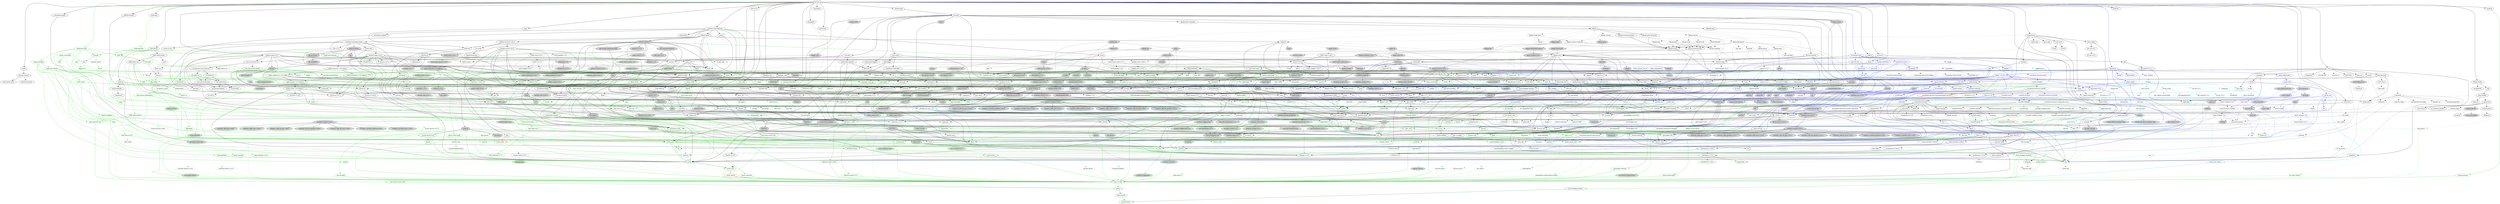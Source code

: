 digraph {
    0 [ label = "hermes" shape = box]
    1 [ label = "http_request_rte_01" shape = box]
    2 [ label = "failed_init" shape = box]
    3 [ label = "sleep_component" shape = box]
    4 [ label = "anyhow" color = darkgreen]
    5 [ label = "bip32" ]
    6 [ label = "bip39" ]
    7 [ label = "blake2b_simd" ]
    8 [ label = "blosc-src" ]
    9 [ label = "build-info" ]
    10 [ label = "build-info-build" color = green3]
    11 [ label = "cardano-blockchain-types" ]
    12 [ label = "cardano-chain-follower" ]
    13 [ label = "catalyst-types 0.0.7" ]
    14 [ label = "chrono" color = darkgreen]
    15 [ label = "chrono-tz" ]
    16 [ label = "clap" ]
    17 [ label = "console" ]
    18 [ label = "coset" ]
    19 [ label = "crossbeam-queue" ]
    20 [ label = "ctrlc" ]
    21 [ label = "dashmap" ]
    22 [ label = "derive_more" color = darkgreen]
    23 [ label = "dirs 6.0.0" ]
    24 [ label = "ed25519-bip32" ]
    25 [ label = "ed25519-dalek" ]
    26 [ label = "hdf5-metno" ]
    27 [ label = "hermes-ipfs" ]
    28 [ label = "hex" ]
    29 [ label = "hex-literal" ]
    30 [ label = "hmac" ]
    31 [ label = "http-body-util" ]
    32 [ label = "httpmock" color = blue]
    33 [ label = "hyper 1.7.0" ]
    34 [ label = "hyper-util" ]
    35 [ label = "iana-time-zone" color = darkgreen]
    36 [ label = "jsonschema" ]
    37 [ label = "keyed-lock" ]
    38 [ label = "libsqlite3-sys" ]
    39 [ label = "libtest-mimic" ]
    40 [ label = "num-traits" color = darkgreen]
    41 [ label = "num_cpus" color = darkgreen]
    42 [ label = "once_cell" color = darkgreen]
    43 [ label = "orx-concurrent-vec" ]
    44 [ label = "paste" color = green3]
    45 [ label = "pbkdf2" ]
    46 [ label = "rand 0.9.2" ]
    47 [ label = "rayon" ]
    48 [ label = "regex" color = darkgreen]
    49 [ label = "reqwest" ]
    50 [ label = "rustls 0.23.34" ]
    51 [ label = "rusty_ulid" ]
    52 [ label = "saffron" ]
    53 [ label = "serde" color = darkgreen]
    54 [ label = "serde_json" color = darkgreen]
    55 [ label = "serial_test" color = blue]
    56 [ label = "sha2" ]
    57 [ label = "stringzilla" ]
    58 [ label = "temp-dir" ]
    59 [ label = "thiserror 2.0.17" color = darkgreen]
    60 [ label = "tokio" ]
    61 [ label = "tokio-rustls 0.26.4" ]
    62 [ label = "tracing" ]
    63 [ label = "tracing-subscriber" ]
    64 [ label = "traitreg" ]
    65 [ label = "url" color = darkgreen]
    66 [ label = "usvg" ]
    67 [ label = "uuid" ]
    68 [ label = "wasmprinter" ]
    69 [ label = "wasmtime" ]
    70 [ label = "wasmtime-wasi" color = blue]
    71 [ label = "wat" ]
    72 [ label = "webpki-roots 1.0.3" ]
    73 [ label = "x509-cert" ]
    74 [ label = "wit-bindgen" color = darkgreen]
    75 [ label = "bs58" ]
    76 [ label = "k256" style = dashed]
    77 [ label = "rand_core 0.6.4" ]
    78 [ label = "ripemd" ]
    79 [ label = "secp256k1" style = dashed]
    80 [ label = "subtle" ]
    81 [ label = "zeroize" ]
    82 [ label = "bitcoin_hashes" ]
    83 [ label = "unicode-normalization" style = dashed]
    84 [ label = "arrayref" ]
    85 [ label = "arrayvec" ]
    86 [ label = "constant_time_eq" ]
    87 [ label = "cc" color = green3]
    88 [ label = "libz-sys" color = darkgreen, style = dashed]
    89 [ label = "lz4-sys" style = dashed]
    90 [ label = "zstd-sys" color = darkgreen]
    91 [ label = "bincode" color = darkgreen]
    92 [ label = "build-info-common" color = darkgreen]
    93 [ label = "build-info-proc" color = green3]
    94 [ label = "base64 0.22.1" color = darkgreen]
    95 [ label = "cargo_metadata" color = green3]
    96 [ label = "git2" color = green3, style = dashed]
    97 [ label = "glob" color = green3]
    98 [ label = "pretty_assertions" color = green3]
    99 [ label = "rustc_version" color = green3]
    100 [ label = "zstd" color = darkgreen]
    101 [ label = "catalyst-types 0.0.6" ]
    102 [ label = "cbork-utils" ]
    103 [ label = "dirs 5.0.1" ]
    104 [ label = "displaydoc" color = green3]
    105 [ label = "minicbor 0.25.1" ]
    106 [ label = "num-bigint" color = darkgreen]
    107 [ label = "ouroboros" ]
    108 [ label = "pallas-addresses 1.0.0-alpha.2" ]
    109 [ label = "pallas-codec 1.0.0-alpha.2" ]
    110 [ label = "pallas-crypto 1.0.0-alpha.2" ]
    111 [ label = "pallas-hardano" style = filled, fillcolor = lightgrey]
    112 [ label = "pallas-network 1.0.0-alpha.2" style = filled, fillcolor = lightgrey]
    113 [ label = "pallas-primitives 1.0.0-alpha.2" ]
    114 [ label = "pallas-traverse 1.0.0-alpha.2" ]
    115 [ label = "strum 0.26.3" ]
    116 [ label = "async-trait" color = green3]
    117 [ label = "cpu-time" ]
    118 [ label = "crossbeam-channel" ]
    119 [ label = "crossbeam-epoch" ]
    120 [ label = "crossbeam-skiplist" ]
    121 [ label = "futures" color = darkgreen]
    122 [ label = "hickory-resolver 0.24.4" ]
    123 [ label = "http 1.3.1" ]
    124 [ label = "humantime" ]
    125 [ label = "logcall" color = green3]
    126 [ label = "memx" ]
    127 [ label = "mithril-client" ]
    128 [ label = "moka" ]
    129 [ label = "tar" ]
    130 [ label = "thiserror 1.0.69" color = darkgreen]
    131 [ label = "tracing-log" ]
    132 [ label = "ureq" ]
    133 [ label = "base64-url" ]
    134 [ label = "fluent-uri" ]
    135 [ label = "fmmap" style = filled, fillcolor = lightgrey]
    136 [ label = "strum 0.27.2" ]
    137 [ label = "js-sys" color = darkgreen]
    138 [ label = "wasm-bindgen" color = darkgreen]
    139 [ label = "windows-link 0.2.1" color = darkgreen, style = filled, fillcolor = lightgrey]
    140 [ label = "phf" ]
    141 [ label = "clap_builder" ]
    142 [ label = "clap_derive" color = green3, style = dashed]
    143 [ label = "encode_unicode" style = filled, fillcolor = lightgrey]
    144 [ label = "libc" color = darkgreen]
    145 [ label = "unicode-width" ]
    146 [ label = "windows-sys 0.61.2" color = turquoise4, style = filled, fillcolor = lightgrey]
    147 [ label = "ciborium" ]
    148 [ label = "ciborium-io" ]
    149 [ label = "crossbeam-utils" ]
    150 [ label = "dispatch" style = filled, fillcolor = lightgrey]
    151 [ label = "nix 0.30.1" style = filled, fillcolor = lightgrey]
    152 [ label = "cfg-if" color = darkgreen]
    153 [ label = "hashbrown 0.14.5" ]
    154 [ label = "lock_api" color = turquoise4]
    155 [ label = "parking_lot_core" color = turquoise4]
    156 [ label = "derive_more-impl" color = green3]
    157 [ label = "dirs-sys 0.5.0" ]
    158 [ label = "cryptoxide" ]
    159 [ label = "curve25519-dalek" ]
    160 [ label = "ed25519" ]
    161 [ label = "bitflags 2.10.0" color = darkgreen]
    162 [ label = "hdf5-metno-derive" color = green3]
    163 [ label = "hdf5-metno-sys" ]
    164 [ label = "hdf5-metno-types" ]
    165 [ label = "ndarray" ]
    166 [ label = "ipld-core" ]
    167 [ label = "rust-ipfs" ]
    168 [ label = "digest 0.10.7" ]
    169 [ label = "bytes" ]
    170 [ label = "futures-core" color = darkgreen]
    171 [ label = "http-body 1.0.1" ]
    172 [ label = "pin-project-lite" color = darkgreen]
    173 [ label = "assert-json-diff" color = blue]
    174 [ label = "async-object-pool" color = blue]
    175 [ label = "async-std" color = blue]
    176 [ label = "base64 0.21.7" ]
    177 [ label = "basic-cookies" color = blue, style = dashed]
    178 [ label = "form_urlencoded" color = darkgreen]
    179 [ label = "futures-util" color = darkgreen]
    180 [ label = "hyper 0.14.32" color = blue]
    181 [ label = "lazy_static" ]
    182 [ label = "levenshtein" color = blue]
    183 [ label = "log" color = darkgreen]
    184 [ label = "serde_regex" color = blue]
    185 [ label = "similar" color = blue]
    186 [ label = "atomic-waker" style = dashed]
    187 [ label = "futures-channel" color = darkgreen]
    188 [ label = "h2" style = dashed]
    189 [ label = "httparse" ]
    190 [ label = "httpdate" ]
    191 [ label = "itoa" color = darkgreen]
    192 [ label = "pin-utils" color = darkgreen]
    193 [ label = "smallvec" color = darkgreen]
    194 [ label = "want" ]
    195 [ label = "ipnet" ]
    196 [ label = "percent-encoding" color = darkgreen]
    197 [ label = "socket2 0.6.1" style = dashed]
    198 [ label = "system-configuration" style = "dashed,filled", fillcolor = lightgrey]
    199 [ label = "tower-service" ]
    200 [ label = "windows-registry" style = "dashed,filled", fillcolor = lightgrey]
    201 [ label = "android_system_properties" color = darkgreen, style = filled, fillcolor = lightgrey]
    202 [ label = "core-foundation-sys" color = darkgreen, style = filled, fillcolor = lightgrey]
    203 [ label = "iana-time-zone-haiku" color = darkgreen, style = filled, fillcolor = lightgrey]
    204 [ label = "windows-core 0.62.2" color = darkgreen, style = filled, fillcolor = lightgrey]
    205 [ label = "ahash" ]
    206 [ label = "bytecount" ]
    207 [ label = "email_address" ]
    208 [ label = "fancy-regex" ]
    209 [ label = "fraction" ]
    210 [ label = "idna" color = darkgreen]
    211 [ label = "num-cmp" ]
    212 [ label = "referencing" ]
    213 [ label = "regex-syntax" color = darkgreen]
    214 [ label = "uuid-simd" ]
    215 [ label = "parking_lot" color = turquoise4]
    216 [ label = "pkg-config" color = green3]
    217 [ label = "vcpkg" color = green3, style = dashed]
    218 [ label = "anstream" ]
    219 [ label = "anstyle" ]
    220 [ label = "escape8259" ]
    221 [ label = "autocfg" color = green3]
    222 [ label = "hermit-abi" color = darkgreen, style = filled, fillcolor = lightgrey]
    223 [ label = "critical-section" color = darkgreen, style = dashed]
    224 [ label = "portable-atomic" color = darkgreen]
    225 [ label = "orx-concurrent-option" ]
    226 [ label = "orx-fixed-vec" ]
    227 [ label = "orx-pinned-concurrent-col" ]
    228 [ label = "orx-pinned-vec" ]
    229 [ label = "orx-pseudo-default" ]
    230 [ label = "orx-split-vec" ]
    231 [ label = "rand_chacha 0.9.0" style = dashed]
    232 [ label = "rand_core 0.9.3" ]
    233 [ label = "either" color = turquoise4]
    234 [ label = "rayon-core" ]
    235 [ label = "aho-corasick" color = darkgreen, style = dashed]
    236 [ label = "memchr" color = darkgreen]
    237 [ label = "regex-automata" color = darkgreen]
    238 [ label = "encoding_rs" style = dashed]
    239 [ label = "hyper-rustls" style = "dashed,filled", fillcolor = lightgrey]
    240 [ label = "hyper-tls" style = "dashed,filled", fillcolor = lightgrey]
    241 [ label = "mime" style = "dashed,filled", fillcolor = lightgrey]
    242 [ label = "native-tls" style = "dashed,filled", fillcolor = lightgrey]
    243 [ label = "quinn" style = "dashed,filled", fillcolor = lightgrey]
    244 [ label = "rustls-native-certs 0.8.2" style = "dashed,filled", fillcolor = lightgrey]
    245 [ label = "rustls-pki-types" ]
    246 [ label = "serde_urlencoded" ]
    247 [ label = "sync_wrapper" ]
    248 [ label = "tokio-native-tls" style = "dashed,filled", fillcolor = lightgrey]
    249 [ label = "tokio-util" ]
    250 [ label = "tower" style = filled, fillcolor = lightgrey]
    251 [ label = "tower-http" style = filled, fillcolor = lightgrey]
    252 [ label = "wasm-bindgen-futures" ]
    253 [ label = "wasm-streams" style = "dashed,filled", fillcolor = lightgrey]
    254 [ label = "web-sys" style = filled, fillcolor = lightgrey]
    255 [ label = "brotli" style = dashed]
    256 [ label = "brotli-decompressor" style = dashed]
    257 [ label = "ring" style = dashed]
    258 [ label = "rustls-webpki 0.103.7" ]
    259 [ label = "zlib-rs" style = dashed]
    260 [ label = "rand 0.8.5" ]
    261 [ label = "time" style = dashed]
    262 [ label = "nom 5.1.3" ]
    263 [ label = "serde_core" color = darkgreen]
    264 [ label = "serde_derive" color = red]
    265 [ label = "ryu" color = darkgreen]
    266 [ label = "fslock" color = blue, style = dashed]
    267 [ label = "scc" color = blue]
    268 [ label = "serial_test_derive" color = turquoise3]
    269 [ label = "cpufeatures" style = filled, fillcolor = lightgrey]
    270 [ label = "thiserror-impl 2.0.17" color = green3]
    271 [ label = "mio" style = dashed]
    272 [ label = "signal-hook-registry" style = "dashed,filled", fillcolor = lightgrey]
    273 [ label = "tokio-macros" color = green3, style = dashed]
    274 [ label = "tracing-attributes" color = green3, style = dashed]
    275 [ label = "tracing-core" ]
    276 [ label = "matchers" style = dashed]
    277 [ label = "nu-ansi-term" style = dashed]
    278 [ label = "sharded-slab" style = dashed]
    279 [ label = "thread_local" style = dashed]
    280 [ label = "tracing-serde" style = dashed]
    281 [ label = "traitreg-macros" color = green3]
    282 [ label = "data-url" ]
    283 [ label = "flate2" ]
    284 [ label = "fontdb" style = dashed]
    285 [ label = "imagesize" ]
    286 [ label = "kurbo" ]
    287 [ label = "pico-args" color = turquoise4]
    288 [ label = "roxmltree" ]
    289 [ label = "rustybuzz" style = dashed]
    290 [ label = "simplecss" ]
    291 [ label = "siphasher" color = turquoise4]
    292 [ label = "strict-num" ]
    293 [ label = "svgtypes" ]
    294 [ label = "tiny-skia-path" ]
    295 [ label = "unicode-bidi" style = dashed]
    296 [ label = "unicode-script" style = dashed]
    297 [ label = "unicode-vo" style = dashed]
    298 [ label = "xmlwriter" ]
    299 [ label = "getrandom 0.3.4" color = darkgreen, style = dashed]
    300 [ label = "termcolor" ]
    301 [ label = "wasmparser 0.239.0" color = darkgreen]
    302 [ label = "addr2line" style = dashed]
    303 [ label = "bumpalo" color = darkgreen]
    304 [ label = "gimli" ]
    305 [ label = "hashbrown 0.15.5" color = darkgreen]
    306 [ label = "indexmap 2.12.0" color = darkgreen]
    307 [ label = "mach2" style = "dashed,filled", fillcolor = lightgrey]
    308 [ label = "memfd" style = "dashed,filled", fillcolor = lightgrey]
    309 [ label = "object" ]
    310 [ label = "postcard" ]
    311 [ label = "pulley-interpreter" color = darkgreen]
    312 [ label = "rustix 1.1.2" ]
    313 [ label = "semver" color = darkgreen]
    314 [ label = "target-lexicon" ]
    315 [ label = "wasmtime-environ" ]
    316 [ label = "wasmtime-internal-asm-macros" style = dashed]
    317 [ label = "wasmtime-internal-component-macro" color = green3, style = dashed]
    318 [ label = "wasmtime-internal-component-util" color = darkgreen, style = dashed]
    319 [ label = "wasmtime-internal-cranelift" style = dashed]
    320 [ label = "wasmtime-internal-fiber" style = dashed]
    321 [ label = "wasmtime-internal-jit-debug" style = dashed]
    322 [ label = "wasmtime-internal-jit-icache-coherence" style = dashed]
    323 [ label = "wasmtime-internal-math" color = darkgreen]
    324 [ label = "wasmtime-internal-slab" style = dashed]
    325 [ label = "wasmtime-internal-unwinder" style = dashed]
    326 [ label = "wasmtime-internal-versioned-export-macros" color = red]
    327 [ label = "wasmtime-internal-winch" style = dashed]
    328 [ label = "windows-sys 0.60.2" style = filled, fillcolor = lightgrey]
    329 [ label = "cap-fs-ext" color = blue]
    330 [ label = "cap-net-ext" color = blue]
    331 [ label = "cap-rand" color = blue]
    332 [ label = "cap-std" color = blue]
    333 [ label = "cap-time-ext" color = blue]
    334 [ label = "fs-set-times" color = blue]
    335 [ label = "io-extras" color = blue]
    336 [ label = "io-lifetimes" color = blue]
    337 [ label = "system-interface" color = blue]
    338 [ label = "wasmtime-wasi-io" color = blue]
    339 [ label = "wiggle" color = blue, style = dashed]
    340 [ label = "wast 240.0.0" ]
    341 [ label = "const-oid" ]
    342 [ label = "der" ]
    343 [ label = "spki" ]
    344 [ label = "tls_codec" style = dashed]
    345 [ label = "wit-bindgen-rust-macro" color = green3, style = dashed]
    346 [ label = "tinyvec" ]
    347 [ label = "ecdsa" style = dashed]
    348 [ label = "elliptic-curve" style = dashed]
    349 [ label = "signature" ]
    350 [ label = "getrandom 0.2.16" color = turquoise4]
    351 [ label = "secp256k1-sys" style = dashed]
    352 [ label = "zeroize_derive" color = green3, style = dashed]
    353 [ label = "bitcoin-internals" ]
    354 [ label = "hex-conservative" ]
    355 [ label = "find-msvc-tools" color = green3]
    356 [ label = "jobserver" color = green3, style = dashed]
    357 [ label = "shlex" color = green3]
    358 [ label = "bincode_derive" color = green3, style = dashed]
    359 [ label = "unty" color = darkgreen]
    360 [ label = "proc-macro-error2" color = green3]
    361 [ label = "proc-macro2" color = darkgreen]
    362 [ label = "quote" color = darkgreen]
    363 [ label = "syn 2.0.108" color = darkgreen]
    364 [ label = "camino" color = green3]
    365 [ label = "cargo-platform" color = green3]
    366 [ label = "cargo-util-schemas" color = green3]
    367 [ label = "libgit2-sys" color = green3, style = dashed]
    368 [ label = "diff" color = green3]
    369 [ label = "yansi" color = green3]
    370 [ label = "zstd-safe" color = darkgreen]
    371 [ label = "dirs-sys 0.4.1" ]
    372 [ label = "half" ]
    373 [ label = "minicbor-derive 0.15.3" color = green3, style = dashed]
    374 [ label = "num-integer" color = darkgreen]
    375 [ label = "aliasable" ]
    376 [ label = "ouroboros_macro" color = green3]
    377 [ label = "static_assertions" ]
    378 [ label = "base58" ]
    379 [ label = "bech32 0.9.1" ]
    380 [ label = "crc" ]
    381 [ label = "minicbor 0.26.5" ]
    382 [ label = "binary-layout" style = filled, fillcolor = lightgrey]
    383 [ label = "serde_with 3.15.1" style = filled, fillcolor = lightgrey]
    384 [ label = "tap" style = filled, fillcolor = lightgrey]
    385 [ label = "byteorder" ]
    386 [ label = "itertools 0.13.0" ]
    387 [ label = "socket2 0.5.10" ]
    388 [ label = "strum_macros 0.26.4" color = green3, style = dashed]
    389 [ label = "winapi" color = turquoise4, style = filled, fillcolor = lightgrey]
    390 [ label = "futures-executor" color = darkgreen, style = dashed]
    391 [ label = "futures-io" color = darkgreen]
    392 [ label = "futures-sink" color = darkgreen]
    393 [ label = "futures-task" color = darkgreen]
    394 [ label = "hickory-proto 0.24.4" ]
    395 [ label = "ipconfig" style = "dashed,filled", fillcolor = lightgrey]
    396 [ label = "lru-cache" ]
    397 [ label = "resolv-conf" style = dashed]
    398 [ label = "rustls 0.21.12" style = dashed]
    399 [ label = "tokio-rustls 0.24.1" style = dashed]
    400 [ label = "fnv" color = darkgreen]
    401 [ label = "proc-macro-error" color = green3]
    402 [ label = "async-recursion" color = green3]
    403 [ label = "flume" style = dashed]
    404 [ label = "mithril-common" style = filled, fillcolor = lightgrey]
    405 [ label = "slog" ]
    406 [ label = "equivalent" color = darkgreen]
    407 [ label = "tagptr" ]
    408 [ label = "filetime" ]
    409 [ label = "xattr" style = "dashed,filled", fillcolor = lightgrey]
    410 [ label = "thiserror-impl 1.0.69" color = green3]
    411 [ label = "rustls-native-certs 0.7.3" style = dashed]
    412 [ label = "webpki-roots 0.26.11" style = dashed]
    413 [ label = "borrow-or-share" ]
    414 [ label = "ref-cast" ]
    415 [ label = "enum_dispatch" color = green3, style = filled, fillcolor = lightgrey]
    416 [ label = "fs4" style = "dashed,filled", fillcolor = lightgrey]
    417 [ label = "memmap2" ]
    418 [ label = "parse-display" style = filled, fillcolor = lightgrey]
    419 [ label = "strum_macros 0.27.2" color = green3, style = dashed]
    420 [ label = "rustversion" color = red]
    421 [ label = "wasm-bindgen-macro" color = green3]
    422 [ label = "wasm-bindgen-shared" color = darkgreen]
    423 [ label = "phf_shared 0.12.1" ]
    424 [ label = "clap_lex" ]
    425 [ label = "strsim" color = darkgreen, style = dashed]
    426 [ label = "heck 0.5.0" color = green3]
    427 [ label = "ciborium-ll" ]
    428 [ label = "cfg_aliases" color = green3, style = filled, fillcolor = lightgrey]
    429 [ label = "scopeguard" color = turquoise4]
    430 [ label = "redox_syscall" color = turquoise4, style = filled, fillcolor = lightgrey]
    431 [ label = "convert_case" color = green3, style = dashed]
    432 [ label = "unicode-xid" color = green3]
    433 [ label = "option-ext" ]
    434 [ label = "redox_users 0.5.2" style = filled, fillcolor = lightgrey]
    435 [ label = "curve25519-dalek-derive" color = green3, style = filled, fillcolor = lightgrey]
    436 [ label = "fiat-crypto" style = filled, fillcolor = lightgrey]
    437 [ label = "pkcs8" style = dashed]
    438 [ label = "proc-macro-crate" color = green3]
    439 [ label = "hdf5-metno-src" style = dashed]
    440 [ label = "libloading" color = green3]
    441 [ label = "winreg 0.52.0" color = green3, style = filled, fillcolor = lightgrey]
    442 [ label = "ascii" ]
    443 [ label = "matrixmultiply" ]
    444 [ label = "num-complex" ]
    445 [ label = "portable-atomic-util" style = filled, fillcolor = lightgrey]
    446 [ label = "rawpointer" ]
    447 [ label = "cid" ]
    448 [ label = "serde_bytes" ]
    449 [ label = "async-rt" ]
    450 [ label = "async-stream" ]
    451 [ label = "asynchronous-codec" ]
    452 [ label = "fs2" style = filled, fillcolor = lightgrey]
    453 [ label = "futures-timeout" ]
    454 [ label = "futures-timer" ]
    455 [ label = "hickory-resolver 0.25.2" style = filled, fillcolor = lightgrey]
    456 [ label = "hkdf" style = dashed]
    457 [ label = "idb" style = filled, fillcolor = lightgrey]
    458 [ label = "ipld-dagpb" ]
    459 [ label = "libp2p" ]
    460 [ label = "libp2p-allow-block-list" ]
    461 [ label = "libp2p-connection-limits" ]
    462 [ label = "libp2p-relay-manager" ]
    463 [ label = "multibase" ]
    464 [ label = "multihash" ]
    465 [ label = "multihash-codetable" ]
    466 [ label = "multihash-derive" ]
    467 [ label = "p256" style = dashed]
    468 [ label = "pem" style = dashed]
    469 [ label = "pollable-map" ]
    470 [ label = "quick-protobuf" ]
    471 [ label = "quick-protobuf-codec" ]
    472 [ label = "rand_chacha 0.3.1" ]
    473 [ label = "rcgen" style = "dashed,filled", fillcolor = lightgrey]
    474 [ label = "rlimit" style = filled, fillcolor = lightgrey]
    475 [ label = "rust-ipns" ]
    476 [ label = "rust-unixfs" ]
    477 [ label = "sec1" style = dashed]
    478 [ label = "send_wrapper 0.6.0" style = filled, fillcolor = lightgrey]
    479 [ label = "serde-wasm-bindgen" style = filled, fillcolor = lightgrey]
    480 [ label = "serde_ipld_dagcbor" ]
    481 [ label = "serde_ipld_dagjson" ]
    482 [ label = "simple_x509" style = "dashed,filled", fillcolor = lightgrey]
    483 [ label = "tokio-stream" style = filled, fillcolor = lightgrey]
    484 [ label = "tracing-futures" ]
    485 [ label = "unsigned-varint 0.8.0" ]
    486 [ label = "web-time" ]
    487 [ label = "block-buffer" style = dashed]
    488 [ label = "crypto-common" ]
    489 [ label = "async-attributes" color = turquoise3, style = dashed]
    490 [ label = "async-channel 1.9.0" color = blue, style = dashed]
    491 [ label = "async-global-executor" color = blue, style = "dashed,filled", fillcolor = lightgrey]
    492 [ label = "async-io" style = "dashed,filled", fillcolor = lightgrey]
    493 [ label = "async-lock" color = blue, style = dashed]
    494 [ label = "async-process" color = blue, style = "dashed,filled", fillcolor = lightgrey]
    495 [ label = "futures-lite" style = "dashed,filled", fillcolor = lightgrey]
    496 [ label = "gloo-timers 0.3.0" color = blue, style = "dashed,filled", fillcolor = lightgrey]
    497 [ label = "kv-log-macro" color = blue, style = dashed]
    498 [ label = "slab" color = darkgreen, style = dashed]
    499 [ label = "lalrpop" color = turquoise3, style = dashed]
    500 [ label = "lalrpop-util" color = steelblue, style = dashed]
    501 [ label = "futures-macro" color = green3, style = dashed]
    502 [ label = "http 0.2.12" color = blue]
    503 [ label = "http-body 0.4.6" color = blue]
    504 [ label = "value-bag" color = darkgreen, style = dashed]
    505 [ label = "try-lock" ]
    506 [ label = "core-foundation 0.9.4" style = "dashed,filled", fillcolor = lightgrey]
    507 [ label = "system-configuration-sys" style = "dashed,filled", fillcolor = lightgrey]
    508 [ label = "windows-link 0.1.3" style = "dashed,filled", fillcolor = lightgrey]
    509 [ label = "windows-result 0.3.4" style = "dashed,filled", fillcolor = lightgrey]
    510 [ label = "windows-strings 0.4.2" style = "dashed,filled", fillcolor = lightgrey]
    511 [ label = "windows-implement" color = green3, style = filled, fillcolor = lightgrey]
    512 [ label = "windows-interface" color = green3, style = filled, fillcolor = lightgrey]
    513 [ label = "windows-result 0.4.1" color = darkgreen, style = filled, fillcolor = lightgrey]
    514 [ label = "windows-strings 0.5.1" color = darkgreen, style = filled, fillcolor = lightgrey]
    515 [ label = "version_check" color = green3]
    516 [ label = "zerocopy" ]
    517 [ label = "bit-set 0.8.0" ]
    518 [ label = "num" ]
    519 [ label = "idna_adapter" color = darkgreen]
    520 [ label = "utf8_iter" color = darkgreen]
    521 [ label = "outref" ]
    522 [ label = "vsimd" ]
    523 [ label = "anstyle-parse" ]
    524 [ label = "anstyle-query" style = dashed]
    525 [ label = "anstyle-wincon" style = "dashed,filled", fillcolor = lightgrey]
    526 [ label = "colorchoice" ]
    527 [ label = "is_terminal_polyfill" ]
    528 [ label = "utf8parse" ]
    529 [ label = "orx-concurrent-iter" ]
    530 [ label = "orx-iterable" ]
    531 [ label = "ppv-lite86" ]
    532 [ label = "crossbeam-deque" ]
    533 [ label = "openssl" style = "dashed,filled", fillcolor = lightgrey]
    534 [ label = "openssl-probe" style = "dashed,filled", fillcolor = lightgrey]
    535 [ label = "openssl-sys" style = "dashed,filled", fillcolor = lightgrey]
    536 [ label = "schannel" style = "dashed,filled", fillcolor = lightgrey]
    537 [ label = "security-framework 2.11.1" style = "dashed,filled", fillcolor = lightgrey]
    538 [ label = "security-framework-sys" style = "dashed,filled", fillcolor = lightgrey]
    539 [ label = "tempfile" style = "dashed,filled", fillcolor = lightgrey]
    540 [ label = "quinn-proto" style = "dashed,filled", fillcolor = lightgrey]
    541 [ label = "quinn-udp" style = "dashed,filled", fillcolor = lightgrey]
    542 [ label = "rustc-hash" style = dashed]
    543 [ label = "security-framework 3.5.1" style = "dashed,filled", fillcolor = lightgrey]
    544 [ label = "tower-layer" style = filled, fillcolor = lightgrey]
    545 [ label = "iri-string" style = "dashed,filled", fillcolor = lightgrey]
    546 [ label = "alloc-no-stdlib" style = dashed]
    547 [ label = "alloc-stdlib" style = dashed]
    548 [ label = "untrusted" ]
    549 [ label = "windows-sys 0.52.0" style = filled, fillcolor = lightgrey]
    550 [ label = "deranged" style = dashed]
    551 [ label = "num-conv" color = darkgreen, style = dashed]
    552 [ label = "powerfmt" style = dashed]
    553 [ label = "time-core" color = darkgreen, style = dashed]
    554 [ label = "time-macros" color = green3, style = dashed]
    555 [ label = "sdd" color = blue]
    556 [ label = "wasi" color = turquoise4, style = filled, fillcolor = lightgrey]
    557 [ label = "valuable" style = "dashed,filled", fillcolor = lightgrey]
    558 [ label = "crc32fast" ]
    559 [ label = "miniz_oxide" ]
    560 [ label = "fontconfig-parser" style = "dashed,filled", fillcolor = lightgrey]
    561 [ label = "slotmap" style = dashed]
    562 [ label = "ttf-parser" style = dashed]
    563 [ label = "euclid" style = dashed]
    564 [ label = "bytemuck" ]
    565 [ label = "core_maths" style = dashed]
    566 [ label = "unicode-bidi-mirroring" style = dashed]
    567 [ label = "unicode-ccc" style = dashed]
    568 [ label = "unicode-properties" style = dashed]
    569 [ label = "float-cmp" style = dashed]
    570 [ label = "r-efi" color = darkgreen, style = "dashed,filled", fillcolor = lightgrey]
    571 [ label = "wasip2" color = darkgreen, style = "dashed,filled", fillcolor = lightgrey]
    572 [ label = "winapi-util" color = turquoise4, style = filled, fillcolor = lightgrey]
    573 [ label = "allocator-api2" color = darkgreen, style = dashed]
    574 [ label = "fallible-iterator" style = dashed]
    575 [ label = "stable_deref_trait" color = darkgreen]
    576 [ label = "foldhash" color = darkgreen, style = dashed]
    577 [ label = "hashbrown 0.16.0" color = darkgreen]
    578 [ label = "cobs" ]
    579 [ label = "embedded-io 0.4.0" style = dashed]
    580 [ label = "embedded-io 0.6.1" style = dashed]
    581 [ label = "cranelift-bitset" color = darkgreen]
    582 [ label = "pulley-macros" color = green3]
    583 [ label = "errno" style = filled, fillcolor = lightgrey]
    584 [ label = "linux-raw-sys 0.11.0" style = filled, fillcolor = lightgrey]
    585 [ label = "cranelift-entity" ]
    586 [ label = "wasm-encoder 0.239.0" color = darkgreen, style = dashed]
    587 [ label = "wasmtime-internal-wit-bindgen" color = green3, style = dashed]
    588 [ label = "wit-parser" color = green3, style = dashed]
    589 [ label = "cranelift-codegen" style = dashed]
    590 [ label = "cranelift-control" style = dashed]
    591 [ label = "cranelift-frontend" style = dashed]
    592 [ label = "cranelift-native" style = dashed]
    593 [ label = "itertools 0.14.0" style = dashed]
    594 [ label = "libm" color = darkgreen]
    595 [ label = "winch-codegen" style = dashed]
    596 [ label = "windows-targets 0.53.5" style = filled, fillcolor = lightgrey]
    597 [ label = "cap-primitives" color = blue]
    598 [ label = "windows-sys 0.59.0" style = filled, fillcolor = lightgrey]
    599 [ label = "ambient-authority" color = blue]
    600 [ label = "winx" color = blue, style = filled, fillcolor = lightgrey]
    601 [ label = "fd-lock" color = blue, style = filled, fillcolor = lightgrey]
    602 [ label = "rustix 0.38.44" style = filled, fillcolor = lightgrey]
    603 [ label = "wiggle-macro" color = turquoise3, style = dashed]
    604 [ label = "leb128fmt" color = darkgreen]
    605 [ label = "wasm-encoder 0.240.0" ]
    606 [ label = "der_derive" color = green3, style = dashed]
    607 [ label = "flagset" style = dashed]
    608 [ label = "pem-rfc7468" style = dashed]
    609 [ label = "base64ct" style = dashed]
    610 [ label = "tls_codec_derive" color = green3, style = dashed]
    611 [ label = "prettyplease" color = green3, style = dashed]
    612 [ label = "wit-bindgen-core" color = green3, style = dashed]
    613 [ label = "wit-bindgen-rust" color = green3, style = dashed]
    614 [ label = "tinyvec_macros" style = dashed]
    615 [ label = "rfc6979" style = dashed]
    616 [ label = "base16ct" style = dashed]
    617 [ label = "crypto-bigint" style = dashed]
    618 [ label = "ff" style = dashed]
    619 [ label = "generic-array" ]
    620 [ label = "group" style = dashed]
    621 [ label = "virtue" color = green3, style = dashed]
    622 [ label = "proc-macro-error-attr2" color = green3]
    623 [ label = "unicode-ident" color = darkgreen]
    624 [ label = "serde-untagged" color = green3]
    625 [ label = "serde-value" color = green3]
    626 [ label = "toml" color = green3]
    627 [ label = "redox_users 0.4.6" color = turquoise4, style = filled, fillcolor = lightgrey]
    628 [ label = "windows-sys 0.48.0" color = darkgreen, style = filled, fillcolor = lightgrey]
    629 [ label = "crunchy" color = turquoise4]
    630 [ label = "heck 0.4.1" color = green3]
    631 [ label = "proc-macro2-diagnostics" color = green3]
    632 [ label = "crc-catalog" ]
    633 [ label = "minicbor-derive 0.16.2" color = green3, style = dashed]
    634 [ label = "doc-comment" style = filled, fillcolor = lightgrey]
    635 [ label = "indexmap 1.9.3" style = "dashed,filled", fillcolor = lightgrey]
    636 [ label = "schemars 0.9.0" style = "dashed,filled", fillcolor = lightgrey]
    637 [ label = "schemars 1.0.4" style = "dashed,filled", fillcolor = lightgrey]
    638 [ label = "serde_with_macros 3.15.1" color = green3, style = "dashed,filled", fillcolor = lightgrey]
    639 [ label = "winapi-i686-pc-windows-gnu" color = turquoise4, style = filled, fillcolor = lightgrey]
    640 [ label = "winapi-x86_64-pc-windows-gnu" color = turquoise4, style = filled, fillcolor = lightgrey]
    641 [ label = "data-encoding" color = darkgreen]
    642 [ label = "enum-as-inner" color = green3]
    643 [ label = "rustls-pemfile 1.0.4" style = dashed]
    644 [ label = "widestring" style = "dashed,filled", fillcolor = lightgrey]
    645 [ label = "winreg 0.50.0" style = "dashed,filled", fillcolor = lightgrey]
    646 [ label = "linked-hash-map" ]
    647 [ label = "rustls-webpki 0.101.7" style = dashed]
    648 [ label = "sct" style = dashed]
    649 [ label = "proc-macro-error-attr" color = green3]
    650 [ label = "syn 1.0.109" color = green3]
    651 [ label = "nanorand" style = dashed]
    652 [ label = "spin" style = dashed]
    653 [ label = "bech32 0.11.0" style = filled, fillcolor = lightgrey]
    654 [ label = "blake2 0.10.6" style = filled, fillcolor = lightgrey]
    655 [ label = "ckb-merkle-mountain-range" style = filled, fillcolor = lightgrey]
    656 [ label = "fixed" style = filled, fillcolor = lightgrey]
    657 [ label = "kes-summed-ed25519" style = filled, fillcolor = lightgrey]
    658 [ label = "mithril-build-script" color = green3, style = filled, fillcolor = lightgrey]
    659 [ label = "mithril-stm" style = filled, fillcolor = lightgrey]
    660 [ label = "nom 8.0.0" style = filled, fillcolor = lightgrey]
    661 [ label = "pallas-addresses 0.32.1" style = "dashed,filled", fillcolor = lightgrey]
    662 [ label = "pallas-codec 0.32.1" style = "dashed,filled", fillcolor = lightgrey]
    663 [ label = "pallas-network 0.32.1" style = "dashed,filled", fillcolor = lightgrey]
    664 [ label = "pallas-primitives 0.32.1" style = "dashed,filled", fillcolor = lightgrey]
    665 [ label = "pallas-traverse 0.32.1" style = "dashed,filled", fillcolor = lightgrey]
    666 [ label = "typetag" style = filled, fillcolor = lightgrey]
    667 [ label = "walkdir" color = turquoise4]
    668 [ label = "erased-serde 0.3.31" style = dashed]
    669 [ label = "libredox" color = turquoise4, style = filled, fillcolor = lightgrey]
    670 [ label = "rustls-pemfile 2.2.0" style = dashed]
    671 [ label = "ref-cast-impl" color = green3]
    672 [ label = "parse-display-derive" color = green3, style = filled, fillcolor = lightgrey]
    673 [ label = "wasm-bindgen-macro-support" color = green3]
    674 [ label = "unicode-segmentation" color = green3, style = dashed]
    675 [ label = "toml_edit 0.23.7" color = green3]
    676 [ label = "cmake" color = green3, style = dashed]
    677 [ label = "core2" ]
    678 [ label = "async-stream-impl" color = green3]
    679 [ label = "pin-project" ]
    680 [ label = "gloo-timers 0.2.6" style = dashed]
    681 [ label = "send_wrapper 0.4.0" style = dashed]
    682 [ label = "hickory-proto 0.25.2" style = filled, fillcolor = lightgrey]
    683 [ label = "libp2p-autonat" style = dashed]
    684 [ label = "libp2p-core" ]
    685 [ label = "libp2p-dcutr" style = dashed]
    686 [ label = "libp2p-dns" style = "dashed,filled", fillcolor = lightgrey]
    687 [ label = "libp2p-gossipsub" style = dashed]
    688 [ label = "libp2p-identify" style = dashed]
    689 [ label = "libp2p-identity" ]
    690 [ label = "libp2p-kad" style = dashed]
    691 [ label = "libp2p-mdns" style = "dashed,filled", fillcolor = lightgrey]
    692 [ label = "libp2p-metrics" style = dashed]
    693 [ label = "libp2p-noise" style = dashed]
    694 [ label = "libp2p-ping" style = dashed]
    695 [ label = "libp2p-pnet" style = dashed]
    696 [ label = "libp2p-quic" style = "dashed,filled", fillcolor = lightgrey]
    697 [ label = "libp2p-relay" style = dashed]
    698 [ label = "libp2p-rendezvous" style = dashed]
    699 [ label = "libp2p-request-response" style = dashed]
    700 [ label = "libp2p-swarm" ]
    701 [ label = "libp2p-tcp" style = "dashed,filled", fillcolor = lightgrey]
    702 [ label = "libp2p-tls" style = "dashed,filled", fillcolor = lightgrey]
    703 [ label = "libp2p-upnp" style = "dashed,filled", fillcolor = lightgrey]
    704 [ label = "libp2p-websocket" style = "dashed,filled", fillcolor = lightgrey]
    705 [ label = "libp2p-websocket-websys" style = "dashed,filled", fillcolor = lightgrey]
    706 [ label = "libp2p-yamux" style = dashed]
    707 [ label = "multiaddr" ]
    708 [ label = "rw-stream-sink" ]
    709 [ label = "base-x" ]
    710 [ label = "base256emoji" ]
    711 [ label = "data-encoding-macro" ]
    712 [ label = "blake2s_simd" style = dashed]
    713 [ label = "blake3" style = dashed]
    714 [ label = "sha1" style = dashed]
    715 [ label = "sha3" style = dashed]
    716 [ label = "strobe-rs" style = dashed]
    717 [ label = "multihash-derive-impl" color = green3]
    718 [ label = "primeorder" style = dashed]
    719 [ label = "x509-parser 0.16.0" style = "dashed,filled", fillcolor = lightgrey]
    720 [ label = "yasna" style = "dashed,filled", fillcolor = lightgrey]
    721 [ label = "cbor4ii 0.2.14" ]
    722 [ label = "simple_asn1" style = "dashed,filled", fillcolor = lightgrey]
    723 [ label = "typenum" ]
    724 [ label = "concurrent-queue" style = dashed]
    725 [ label = "event-listener 2.5.3" color = blue, style = dashed]
    726 [ label = "async-channel 2.5.0" style = dashed]
    727 [ label = "async-executor" color = blue, style = "dashed,filled", fillcolor = lightgrey]
    728 [ label = "blocking" color = blue, style = "dashed,filled", fillcolor = lightgrey]
    729 [ label = "parking" style = "dashed,filled", fillcolor = lightgrey]
    730 [ label = "polling" style = "dashed,filled", fillcolor = lightgrey]
    731 [ label = "event-listener 5.4.1" style = dashed]
    732 [ label = "event-listener-strategy" style = dashed]
    733 [ label = "async-signal" color = blue, style = "dashed,filled", fillcolor = lightgrey]
    734 [ label = "async-task" color = blue, style = "dashed,filled", fillcolor = lightgrey]
    735 [ label = "fastrand" style = "dashed,filled", fillcolor = lightgrey]
    736 [ label = "ascii-canvas" color = turquoise3, style = dashed]
    737 [ label = "bit-set 0.5.3" color = turquoise3, style = dashed]
    738 [ label = "ena" color = turquoise3, style = dashed]
    739 [ label = "itertools 0.11.0" color = turquoise3, style = dashed]
    740 [ label = "petgraph" color = turquoise3, style = dashed]
    741 [ label = "string_cache" color = turquoise3, style = dashed]
    742 [ label = "term" color = turquoise3, style = dashed]
    743 [ label = "tiny-keccak" color = turquoise3, style = dashed]
    744 [ label = "zerocopy-derive" color = green3]
    745 [ label = "bit-vec 0.8.0" ]
    746 [ label = "num-iter" ]
    747 [ label = "num-rational" ]
    748 [ label = "icu_normalizer" color = darkgreen]
    749 [ label = "icu_properties" color = darkgreen]
    750 [ label = "once_cell_polyfill" style = "dashed,filled", fillcolor = lightgrey]
    751 [ label = "orx-self-or" ]
    752 [ label = "foreign-types" style = "dashed,filled", fillcolor = lightgrey]
    753 [ label = "openssl-macros" color = green3, style = "dashed,filled", fillcolor = lightgrey]
    754 [ label = "lru-slab" style = "dashed,filled", fillcolor = lightgrey]
    755 [ label = "core-foundation 0.10.1" style = "dashed,filled", fillcolor = lightgrey]
    756 [ label = "windows-targets 0.52.6" style = filled, fillcolor = lightgrey]
    757 [ label = "adler2" ]
    758 [ label = "simd-adler32" style = dashed]
    759 [ label = "id-arena" color = green3, style = dashed]
    760 [ label = "cranelift-assembler-x64" style = dashed]
    761 [ label = "cranelift-bforest" style = dashed]
    762 [ label = "cranelift-codegen-meta" color = green3, style = dashed]
    763 [ label = "cranelift-codegen-shared" color = darkgreen, style = dashed]
    764 [ label = "cranelift-isle" color = green3, style = dashed]
    765 [ label = "regalloc2" style = dashed]
    766 [ label = "arbitrary" style = dashed]
    767 [ label = "windows_aarch64_gnullvm 0.53.1" style = filled, fillcolor = lightgrey]
    768 [ label = "windows_aarch64_msvc 0.53.1" style = filled, fillcolor = lightgrey]
    769 [ label = "windows_i686_gnu 0.53.1" style = filled, fillcolor = lightgrey]
    770 [ label = "windows_i686_gnullvm 0.53.1" style = filled, fillcolor = lightgrey]
    771 [ label = "windows_i686_msvc 0.53.1" style = filled, fillcolor = lightgrey]
    772 [ label = "windows_x86_64_gnu 0.53.1" style = filled, fillcolor = lightgrey]
    773 [ label = "windows_x86_64_gnullvm 0.53.1" style = filled, fillcolor = lightgrey]
    774 [ label = "windows_x86_64_msvc 0.53.1" style = filled, fillcolor = lightgrey]
    775 [ label = "maybe-owned" color = blue]
    776 [ label = "rustix-linux-procfs" color = blue, style = filled, fillcolor = lightgrey]
    777 [ label = "linux-raw-sys 0.4.15" style = filled, fillcolor = lightgrey]
    778 [ label = "wiggle-generate" color = turquoise3, style = dashed]
    779 [ label = "wasmparser 0.240.0" style = dashed]
    780 [ label = "wasm-metadata" color = green3, style = dashed]
    781 [ label = "wit-component" color = green3, style = dashed]
    782 [ label = "erased-serde 0.4.8" color = darkgreen]
    783 [ label = "typeid" color = darkgreen]
    784 [ label = "ordered-float" color = green3]
    785 [ label = "serde_spanned" color = green3]
    786 [ label = "toml_datetime 0.6.11" color = green3]
    787 [ label = "toml_edit 0.22.27" color = green3, style = dashed]
    788 [ label = "windows-targets 0.48.5" color = darkgreen, style = filled, fillcolor = lightgrey]
    789 [ label = "hashbrown 0.12.3" style = "dashed,filled", fillcolor = lightgrey]
    790 [ label = "dyn-clone" style = "dashed,filled", fillcolor = lightgrey]
    791 [ label = "darling 0.21.3" color = green3, style = "dashed,filled", fillcolor = lightgrey]
    792 [ label = "az" style = filled, fillcolor = lightgrey]
    793 [ label = "blake2 0.9.2" style = filled, fillcolor = lightgrey]
    794 [ label = "rand_core 0.5.1" style = filled, fillcolor = lightgrey]
    795 [ label = "serde_with 2.3.3" style = "dashed,filled", fillcolor = lightgrey]
    796 [ label = "serde_yml" color = green3, style = filled, fillcolor = lightgrey]
    797 [ label = "blst" style = filled, fillcolor = lightgrey]
    798 [ label = "pallas-crypto 0.32.1" style = "dashed,filled", fillcolor = lightgrey]
    799 [ label = "inventory" style = filled, fillcolor = lightgrey]
    800 [ label = "typetag-impl" color = green3, style = filled, fillcolor = lightgrey]
    801 [ label = "same-file" color = turquoise4]
    802 [ label = "structmeta" color = green3, style = filled, fillcolor = lightgrey]
    803 [ label = "wasm-bindgen-backend" color = green3]
    804 [ label = "toml_datetime 0.7.3" color = green3]
    805 [ label = "toml_parser" color = green3, style = dashed]
    806 [ label = "winnow" color = green3, style = dashed]
    807 [ label = "pin-project-internal" color = green3]
    808 [ label = "futures-bounded" style = dashed]
    809 [ label = "multistream-select" ]
    810 [ label = "lru" ]
    811 [ label = "hashlink" style = dashed]
    812 [ label = "hex_fmt" style = dashed]
    813 [ label = "asn1_der" style = dashed]
    814 [ label = "uint" style = dashed]
    815 [ label = "if-watch" style = "dashed,filled", fillcolor = lightgrey]
    816 [ label = "prometheus-client" style = dashed]
    817 [ label = "snow" style = "dashed,filled", fillcolor = lightgrey]
    818 [ label = "x25519-dalek" style = dashed]
    819 [ label = "salsa20" style = dashed]
    820 [ label = "bimap" style = dashed]
    821 [ label = "cbor4ii 0.3.3" style = dashed]
    822 [ label = "libp2p-swarm-derive" color = green3, style = dashed]
    823 [ label = "futures-rustls" style = "dashed,filled", fillcolor = lightgrey]
    824 [ label = "x509-parser 0.17.0" style = "dashed,filled", fillcolor = lightgrey]
    825 [ label = "igd-next" style = "dashed,filled", fillcolor = lightgrey]
    826 [ label = "soketto" style = "dashed,filled", fillcolor = lightgrey]
    827 [ label = "yamux 0.12.1" style = dashed]
    828 [ label = "yamux 0.13.7" style = dashed]
    829 [ label = "const-str" ]
    830 [ label = "match-lookup" color = green3]
    831 [ label = "data-encoding-macro-internal" color = green3]
    832 [ label = "keccak" style = dashed]
    833 [ label = "bitflags 1.3.2" style = dashed]
    834 [ label = "synstructure" color = green3]
    835 [ label = "asn1-rs 0.6.2" style = "dashed,filled", fillcolor = lightgrey]
    836 [ label = "der-parser 9.0.0" style = "dashed,filled", fillcolor = lightgrey]
    837 [ label = "nom 7.1.3" style = "dashed,filled", fillcolor = lightgrey]
    838 [ label = "oid-registry 0.7.1" style = "dashed,filled", fillcolor = lightgrey]
    839 [ label = "rusticata-macros" style = "dashed,filled", fillcolor = lightgrey]
    840 [ label = "piper" color = blue, style = "dashed,filled", fillcolor = lightgrey]
    841 [ label = "bit-vec 0.6.3" color = turquoise3, style = dashed]
    842 [ label = "fixedbitset" color = turquoise3, style = dashed]
    843 [ label = "new_debug_unreachable" color = turquoise3, style = dashed]
    844 [ label = "phf_shared 0.11.3" color = turquoise3, style = dashed]
    845 [ label = "precomputed-hash" color = turquoise3, style = dashed]
    846 [ label = "dirs-next" color = turquoise3, style = dashed]
    847 [ label = "icu_collections" color = darkgreen]
    848 [ label = "icu_normalizer_data" color = darkgreen, style = dashed]
    849 [ label = "icu_provider" color = darkgreen]
    850 [ label = "zerovec" color = darkgreen]
    851 [ label = "icu_locale_core" color = darkgreen]
    852 [ label = "icu_properties_data" color = darkgreen, style = dashed]
    853 [ label = "potential_utf" color = darkgreen]
    854 [ label = "zerotrie" color = darkgreen]
    855 [ label = "foreign-types-shared" style = "dashed,filled", fillcolor = lightgrey]
    856 [ label = "windows_aarch64_gnullvm 0.52.6" style = filled, fillcolor = lightgrey]
    857 [ label = "windows_aarch64_msvc 0.52.6" style = filled, fillcolor = lightgrey]
    858 [ label = "windows_i686_gnu 0.52.6" style = filled, fillcolor = lightgrey]
    859 [ label = "windows_i686_gnullvm 0.52.6" style = filled, fillcolor = lightgrey]
    860 [ label = "windows_i686_msvc 0.52.6" style = filled, fillcolor = lightgrey]
    861 [ label = "windows_x86_64_gnu 0.52.6" style = filled, fillcolor = lightgrey]
    862 [ label = "windows_x86_64_gnullvm 0.52.6" style = filled, fillcolor = lightgrey]
    863 [ label = "windows_x86_64_msvc 0.52.6" style = filled, fillcolor = lightgrey]
    864 [ label = "cranelift-assembler-x64-meta" color = green3, style = dashed]
    865 [ label = "cranelift-srcgen" color = green3, style = dashed]
    866 [ label = "witx" color = turquoise3, style = dashed]
    867 [ label = "toml_write" color = green3, style = dashed]
    868 [ label = "windows_aarch64_gnullvm 0.48.5" color = darkgreen, style = filled, fillcolor = lightgrey]
    869 [ label = "windows_aarch64_msvc 0.48.5" color = darkgreen, style = filled, fillcolor = lightgrey]
    870 [ label = "windows_i686_gnu 0.48.5" color = darkgreen, style = filled, fillcolor = lightgrey]
    871 [ label = "windows_i686_msvc 0.48.5" color = darkgreen, style = filled, fillcolor = lightgrey]
    872 [ label = "windows_x86_64_gnu 0.48.5" color = darkgreen, style = filled, fillcolor = lightgrey]
    873 [ label = "windows_x86_64_gnullvm 0.48.5" color = darkgreen, style = filled, fillcolor = lightgrey]
    874 [ label = "windows_x86_64_msvc 0.48.5" color = darkgreen, style = filled, fillcolor = lightgrey]
    875 [ label = "darling_core 0.21.3" color = green3, style = "dashed,filled", fillcolor = lightgrey]
    876 [ label = "darling_macro 0.21.3" color = green3, style = "dashed,filled", fillcolor = lightgrey]
    877 [ label = "crypto-mac" style = filled, fillcolor = lightgrey]
    878 [ label = "digest 0.9.0" style = filled, fillcolor = lightgrey]
    879 [ label = "opaque-debug" style = filled, fillcolor = lightgrey]
    880 [ label = "base64 0.13.1" style = "dashed,filled", fillcolor = lightgrey]
    881 [ label = "serde_with_macros 2.3.3" color = green3, style = "dashed,filled", fillcolor = lightgrey]
    882 [ label = "libyml" color = green3, style = filled, fillcolor = lightgrey]
    883 [ label = "threadpool" style = filled, fillcolor = lightgrey]
    884 [ label = "structmeta-derive" color = green3, style = filled, fillcolor = lightgrey]
    885 [ label = "unsigned-varint 0.7.2" ]
    886 [ label = "if-addrs" style = "dashed,filled", fillcolor = lightgrey]
    887 [ label = "netlink-packet-core" style = "dashed,filled", fillcolor = lightgrey]
    888 [ label = "netlink-packet-route" style = "dashed,filled", fillcolor = lightgrey]
    889 [ label = "netlink-proto" style = "dashed,filled", fillcolor = lightgrey]
    890 [ label = "netlink-sys" style = "dashed,filled", fillcolor = lightgrey]
    891 [ label = "rtnetlink" style = "dashed,filled", fillcolor = lightgrey]
    892 [ label = "windows" style = "dashed,filled", fillcolor = lightgrey]
    893 [ label = "dtoa" style = dashed]
    894 [ label = "prometheus-client-derive-encode" color = green3, style = dashed]
    895 [ label = "aes-gcm" style = "dashed,filled", fillcolor = lightgrey]
    896 [ label = "chacha20poly1305" style = "dashed,filled", fillcolor = lightgrey]
    897 [ label = "cipher" style = dashed]
    898 [ label = "asn1-rs 0.7.1" style = "dashed,filled", fillcolor = lightgrey]
    899 [ label = "der-parser 10.0.0" style = "dashed,filled", fillcolor = lightgrey]
    900 [ label = "oid-registry 0.8.1" style = "dashed,filled", fillcolor = lightgrey]
    901 [ label = "attohttpc" style = "dashed,filled", fillcolor = lightgrey]
    902 [ label = "xmltree" style = "dashed,filled", fillcolor = lightgrey]
    903 [ label = "nohash-hasher" style = dashed]
    904 [ label = "asn1-rs-derive 0.5.1" color = green3, style = "dashed,filled", fillcolor = lightgrey]
    905 [ label = "asn1-rs-impl" color = green3, style = "dashed,filled", fillcolor = lightgrey]
    906 [ label = "minimal-lexical" style = "dashed,filled", fillcolor = lightgrey]
    907 [ label = "dirs-sys-next" color = turquoise3, style = dashed]
    908 [ label = "yoke" color = darkgreen]
    909 [ label = "zerofrom" color = darkgreen]
    910 [ label = "tinystr" color = darkgreen]
    911 [ label = "writeable" color = darkgreen]
    912 [ label = "zerovec-derive" color = green3, style = dashed]
    913 [ label = "litemap" color = darkgreen]
    914 [ label = "wast 35.0.2" color = turquoise3, style = dashed]
    915 [ label = "ident_case" color = green3, style = "dashed,filled", fillcolor = lightgrey]
    916 [ label = "darling 0.20.11" color = green3, style = "dashed,filled", fillcolor = lightgrey]
    917 [ label = "netlink-packet-utils" style = "dashed,filled", fillcolor = lightgrey]
    918 [ label = "nix 0.26.4" style = "dashed,filled", fillcolor = lightgrey]
    919 [ label = "windows-core 0.53.0" style = "dashed,filled", fillcolor = lightgrey]
    920 [ label = "aead" style = "dashed,filled", fillcolor = lightgrey]
    921 [ label = "aes" style = "dashed,filled", fillcolor = lightgrey]
    922 [ label = "ctr" style = "dashed,filled", fillcolor = lightgrey]
    923 [ label = "ghash" style = "dashed,filled", fillcolor = lightgrey]
    924 [ label = "chacha20" style = "dashed,filled", fillcolor = lightgrey]
    925 [ label = "poly1305" style = "dashed,filled", fillcolor = lightgrey]
    926 [ label = "inout" style = dashed]
    927 [ label = "asn1-rs-derive 0.6.0" color = green3, style = "dashed,filled", fillcolor = lightgrey]
    928 [ label = "xml-rs" style = "dashed,filled", fillcolor = lightgrey]
    929 [ label = "yoke-derive" color = green3, style = dashed]
    930 [ label = "zerofrom-derive" color = green3, style = dashed]
    931 [ label = "leb128" color = turquoise3, style = dashed]
    932 [ label = "darling_core 0.20.11" color = green3, style = "dashed,filled", fillcolor = lightgrey]
    933 [ label = "darling_macro 0.20.11" color = green3, style = "dashed,filled", fillcolor = lightgrey]
    934 [ label = "windows-result 0.1.2" style = "dashed,filled", fillcolor = lightgrey]
    935 [ label = "polyval" style = "dashed,filled", fillcolor = lightgrey]
    936 [ label = "universal-hash" style = "dashed,filled", fillcolor = lightgrey]
    0 -> 5 [ ]
    0 -> 6 [ ]
    0 -> 9 [ ]
    0 -> 10 [ color = green3]
    0 -> 12 [ ]
    0 -> 13 [ ]
    0 -> 15 [ ]
    0 -> 17 [ ]
    0 -> 18 [ ]
    0 -> 19 [ ]
    0 -> 20 [ ]
    0 -> 23 [ ]
    0 -> 24 [ ]
    0 -> 26 [ ]
    0 -> 27 [ ]
    0 -> 29 [ ]
    0 -> 32 [ color = blue]
    0 -> 36 [ ]
    0 -> 37 [ ]
    0 -> 38 [ ]
    0 -> 39 [ ]
    0 -> 51 [ ]
    0 -> 52 [ ]
    0 -> 55 [ color = blue]
    0 -> 57 [ ]
    0 -> 58 [ ]
    0 -> 63 [ ]
    0 -> 64 [ ]
    0 -> 66 [ ]
    0 -> 70 [ color = blue]
    0 -> 73 [ ]
    1 -> 65 [ ]
    1 -> 74 [ ]
    2 -> 74 [ ]
    3 -> 65 [ ]
    3 -> 74 [ ]
    5 -> 75 [ ]
    5 -> 76 [ style = dotted]
    5 -> 45 [ style = dotted]
    5 -> 78 [ ]
    5 -> 79 [ style = dotted]
    6 -> 82 [ ]
    6 -> 53 [ style = dotted]
    6 -> 83 [ style = dotted]
    7 -> 84 [ ]
    7 -> 85 [ ]
    7 -> 86 [ ]
    8 -> 88 [ style = dotted]
    8 -> 89 [ style = dotted]
    8 -> 90 [ style = dotted]
    9 -> 93 [ color = green3]
    10 -> 94 [ color = green3]
    10 -> 91 [ color = green3]
    10 -> 92 [ color = green3]
    10 -> 95 [ color = green3]
    10 -> 96 [ color = green3, style = dotted]
    10 -> 97 [ color = green3]
    10 -> 98 [ color = green3]
    10 -> 99 [ color = green3]
    10 -> 100 [ color = green3]
    11 -> 7 [ ]
    11 -> 101 [ ]
    11 -> 102 [ ]
    11 -> 21 [ ]
    11 -> 103 [ ]
    11 -> 106 [ ]
    11 -> 107 [ ]
    11 -> 111 [ arrowType = empty, fillcolor = lightgrey]
    11 -> 115 [ ]
    12 -> 11 [ ]
    12 -> 117 [ ]
    12 -> 120 [ ]
    12 -> 122 [ ]
    12 -> 124 [ ]
    12 -> 125 [ color = green3]
    12 -> 126 [ ]
    12 -> 127 [ ]
    12 -> 128 [ ]
    12 -> 131 [ ]
    12 -> 132 [ ]
    13 -> 133 [ ]
    13 -> 14 [ ]
    13 -> 104 [ color = green3]
    13 -> 25 [ ]
    13 -> 134 [ ]
    13 -> 135 [ arrowType = empty, fillcolor = lightgrey]
    13 -> 105 [ ]
    13 -> 43 [ ]
    13 -> 136 [ ]
    13 -> 59 [ ]
    13 -> 62 [ ]
    13 -> 67 [ ]
    14 -> 35 [ color = darkgreen, arrowType = empty, fillcolor = lightgrey, style = dotted]
    14 -> 40 [ color = darkgreen]
    15 -> 14 [ ]
    15 -> 140 [ ]
    16 -> 141 [ ]
    16 -> 142 [ color = green3, style = dotted]
    17 -> 143 [ arrowType = empty, fillcolor = lightgrey]
    17 -> 144 [ style = dotted]
    17 -> 42 [ style = dotted]
    17 -> 145 [ style = dotted]
    17 -> 146 [ arrowType = empty, fillcolor = lightgrey]
    18 -> 147 [ ]
    19 -> 149 [ ]
    20 -> 150 [ arrowType = empty, fillcolor = lightgrey]
    20 -> 151 [ arrowType = empty, fillcolor = lightgrey]
    20 -> 146 [ arrowType = empty, fillcolor = lightgrey]
    21 -> 149 [ ]
    21 -> 153 [ ]
    21 -> 154 [ ]
    21 -> 155 [ ]
    22 -> 156 [ color = green3]
    23 -> 157 [ ]
    24 -> 158 [ ]
    25 -> 159 [ ]
    25 -> 160 [ ]
    25 -> 56 [ ]
    26 -> 8 [ style = dotted]
    26 -> 162 [ color = green3]
    26 -> 164 [ ]
    26 -> 165 [ ]
    26 -> 44 [ color = green3]
    27 -> 167 [ ]
    30 -> 168 [ ]
    31 -> 170 [ ]
    31 -> 171 [ ]
    31 -> 172 [ ]
    32 -> 173 [ color = blue]
    32 -> 174 [ color = blue]
    32 -> 116 [ color = turquoise3]
    32 -> 176 [ color = blue]
    32 -> 177 [ color = blue, style = dotted]
    32 -> 180 [ color = blue]
    32 -> 181 [ color = blue]
    32 -> 182 [ color = blue]
    32 -> 184 [ color = blue]
    32 -> 185 [ color = blue]
    32 -> 65 [ color = blue]
    33 -> 188 [ style = dotted]
    33 -> 171 [ ]
    33 -> 189 [ style = dotted]
    33 -> 190 [ style = dotted]
    33 -> 194 [ style = dotted]
    34 -> 94 [ style = dotted]
    34 -> 33 [ ]
    34 -> 195 [ style = dotted]
    34 -> 196 [ style = dotted]
    34 -> 198 [ arrowType = empty, fillcolor = lightgrey, style = dotted]
    34 -> 199 [ style = dotted]
    34 -> 200 [ arrowType = empty, fillcolor = lightgrey, style = dotted]
    35 -> 201 [ color = darkgreen, arrowType = empty, fillcolor = lightgrey]
    35 -> 202 [ color = darkgreen, arrowType = empty, fillcolor = lightgrey]
    35 -> 203 [ color = darkgreen, arrowType = empty, fillcolor = lightgrey]
    35 -> 204 [ color = darkgreen, arrowType = empty, fillcolor = lightgrey]
    36 -> 206 [ ]
    36 -> 207 [ ]
    36 -> 208 [ ]
    36 -> 209 [ ]
    36 -> 211 [ ]
    36 -> 212 [ ]
    36 -> 48 [ ]
    36 -> 49 [ style = dotted]
    36 -> 214 [ ]
    37 -> 60 [ style = dotted]
    38 -> 87 [ color = green3, style = dotted]
    38 -> 216 [ color = green3, style = dotted]
    38 -> 217 [ color = green3, style = dotted]
    39 -> 16 [ ]
    39 -> 220 [ ]
    40 -> 221 [ color = green3]
    41 -> 222 [ color = darkgreen, arrowType = empty, fillcolor = lightgrey]
    41 -> 144 [ color = darkgreen, arrowType = empty, fillcolor = lightgrey]
    42 -> 223 [ color = darkgreen, style = dotted]
    42 -> 224 [ color = darkgreen, style = dotted]
    43 -> 225 [ ]
    43 -> 227 [ ]
    43 -> 53 [ style = dotted]
    45 -> 30 [ style = dotted]
    46 -> 231 [ style = dotted]
    47 -> 233 [ ]
    47 -> 234 [ ]
    48 -> 237 [ color = darkgreen]
    49 -> 238 [ arrowType = empty, fillcolor = lightgrey, style = dotted]
    49 -> 239 [ arrowType = empty, fillcolor = lightgrey, style = dotted]
    49 -> 240 [ arrowType = empty, fillcolor = lightgrey, style = dotted]
    49 -> 241 [ arrowType = empty, fillcolor = lightgrey, style = dotted]
    49 -> 243 [ arrowType = empty, fillcolor = lightgrey, style = dotted]
    49 -> 246 [ ]
    49 -> 251 [ arrowType = empty, fillcolor = lightgrey]
    49 -> 65 [ ]
    49 -> 253 [ arrowType = empty, fillcolor = lightgrey, style = dotted]
    50 -> 255 [ style = dotted]
    50 -> 258 [ ]
    50 -> 80 [ ]
    50 -> 259 [ style = dotted]
    51 -> 260 [ style = dotted]
    51 -> 261 [ style = dotted]
    52 -> 14 [ ]
    52 -> 262 [ ]
    53 -> 263 [ color = darkgreen]
    54 -> 191 [ color = darkgreen]
    54 -> 236 [ color = darkgreen]
    54 -> 265 [ color = darkgreen]
    54 -> 53 [ color = darkgreen, arrowType = empty, fillcolor = lightgrey]
    55 -> 266 [ color = blue, style = dotted]
    55 -> 121 [ color = blue, style = dotted]
    55 -> 183 [ color = blue, style = dotted]
    55 -> 42 [ color = blue]
    55 -> 215 [ color = blue]
    55 -> 267 [ color = blue]
    55 -> 268 [ color = turquoise3]
    56 -> 269 [ arrowType = empty, fillcolor = lightgrey]
    56 -> 168 [ ]
    57 -> 87 [ color = green3]
    59 -> 270 [ color = green3]
    60 -> 169 [ style = dotted]
    60 -> 271 [ style = dotted]
    60 -> 271 [ arrowType = empty, fillcolor = lightgrey, style = dotted]
    60 -> 215 [ style = dotted]
    60 -> 172 [ ]
    60 -> 272 [ arrowType = empty, fillcolor = lightgrey, style = dotted]
    60 -> 197 [ arrowType = empty, fillcolor = lightgrey, style = dotted]
    60 -> 273 [ color = green3, style = dotted]
    61 -> 50 [ ]
    61 -> 60 [ ]
    62 -> 183 [ style = dotted]
    62 -> 172 [ ]
    62 -> 274 [ color = green3, style = dotted]
    62 -> 275 [ ]
    63 -> 276 [ style = dotted]
    63 -> 277 [ style = dotted]
    63 -> 54 [ style = dotted]
    63 -> 278 [ style = dotted]
    63 -> 193 [ style = dotted]
    63 -> 279 [ style = dotted]
    63 -> 261 [ style = dotted]
    63 -> 62 [ style = dotted]
    63 -> 131 [ style = dotted]
    63 -> 280 [ style = dotted]
    64 -> 281 [ color = green3]
    65 -> 178 [ color = darkgreen]
    65 -> 210 [ color = darkgreen]
    66 -> 94 [ ]
    66 -> 282 [ ]
    66 -> 283 [ ]
    66 -> 284 [ style = dotted]
    66 -> 285 [ ]
    66 -> 287 [ ]
    66 -> 289 [ style = dotted]
    66 -> 290 [ ]
    66 -> 293 [ ]
    66 -> 294 [ ]
    66 -> 295 [ style = dotted]
    66 -> 297 [ style = dotted]
    66 -> 298 [ ]
    67 -> 299 [ arrowType = empty, fillcolor = lightgrey, style = dotted]
    68 -> 4 [ ]
    68 -> 300 [ ]
    68 -> 301 [ ]
    69 -> 302 [ style = dotted]
    69 -> 116 [ color = green3, style = dotted]
    69 -> 238 [ style = dotted]
    69 -> 307 [ arrowType = empty, fillcolor = lightgrey, style = dotted]
    69 -> 308 [ arrowType = empty, fillcolor = lightgrey, style = dotted]
    69 -> 317 [ color = green3, style = dotted]
    69 -> 320 [ style = dotted]
    69 -> 321 [ style = dotted]
    69 -> 322 [ style = dotted]
    69 -> 324 [ style = dotted]
    69 -> 327 [ style = dotted]
    69 -> 71 [ style = dotted]
    70 -> 330 [ color = blue]
    70 -> 331 [ color = blue]
    70 -> 333 [ color = blue]
    70 -> 337 [ color = blue]
    70 -> 60 [ color = blue]
    70 -> 65 [ color = blue]
    70 -> 338 [ color = blue]
    70 -> 339 [ color = blue, style = dotted]
    71 -> 340 [ ]
    72 -> 245 [ ]
    73 -> 343 [ ]
    73 -> 344 [ style = dotted]
    74 -> 121 [ color = darkgreen, style = dotted]
    74 -> 42 [ color = darkgreen, style = dotted]
    74 -> 345 [ color = green3, style = dotted]
    75 -> 56 [ style = dotted]
    75 -> 346 [ style = dotted]
    76 -> 347 [ style = dotted]
    76 -> 56 [ style = dotted]
    77 -> 350 [ style = dotted]
    78 -> 168 [ ]
    79 -> 351 [ style = dashed]
    81 -> 352 [ color = green3, style = dotted]
    82 -> 353 [ ]
    82 -> 354 [ ]
    83 -> 346 [ style = dashed]
    87 -> 355 [ color = green3]
    87 -> 356 [ color = green3, style = dotted]
    87 -> 357 [ color = green3]
    88 -> 87 [ color = green3, style = dashed]
    88 -> 216 [ color = green3, style = dashed]
    88 -> 217 [ color = green3, style = dashed]
    89 -> 87 [ color = green3, style = dashed]
    90 -> 87 [ color = green3]
    90 -> 216 [ color = green3]
    91 -> 358 [ color = green3, style = dotted]
    91 -> 53 [ color = darkgreen, style = dotted]
    91 -> 359 [ color = darkgreen]
    92 -> 14 [ color = darkgreen]
    92 -> 22 [ color = darkgreen]
    93 -> 94 [ color = green3]
    93 -> 91 [ color = green3]
    93 -> 92 [ color = green3]
    93 -> 106 [ color = green3]
    93 -> 360 [ color = green3]
    93 -> 100 [ color = green3]
    95 -> 364 [ color = green3]
    95 -> 365 [ color = green3]
    95 -> 366 [ color = green3]
    95 -> 54 [ color = green3]
    95 -> 59 [ color = green3]
    96 -> 367 [ color = green3, style = dashed]
    96 -> 65 [ color = green3, style = dashed]
    98 -> 368 [ color = green3]
    98 -> 369 [ color = green3]
    99 -> 313 [ color = green3]
    100 -> 370 [ color = darkgreen]
    101 -> 133 [ ]
    101 -> 14 [ ]
    101 -> 104 [ color = green3]
    101 -> 25 [ ]
    101 -> 134 [ ]
    101 -> 135 [ arrowType = empty, fillcolor = lightgrey]
    101 -> 105 [ ]
    101 -> 43 [ ]
    101 -> 136 [ ]
    101 -> 59 [ ]
    101 -> 62 [ ]
    101 -> 67 [ ]
    102 -> 105 [ ]
    103 -> 371 [ ]
    104 -> 363 [ color = green3]
    105 -> 372 [ style = dotted]
    105 -> 373 [ color = green3, style = dotted]
    106 -> 374 [ color = darkgreen]
    107 -> 375 [ ]
    107 -> 376 [ color = green3]
    107 -> 377 [ ]
    108 -> 378 [ ]
    108 -> 379 [ ]
    108 -> 380 [ ]
    108 -> 110 [ ]
    109 -> 28 [ ]
    109 -> 381 [ ]
    109 -> 53 [ ]
    109 -> 130 [ ]
    110 -> 158 [ ]
    110 -> 109 [ ]
    110 -> 232 [ ]
    111 -> 382 [ arrowType = empty, fillcolor = lightgrey]
    111 -> 112 [ arrowType = empty, fillcolor = lightgrey]
    111 -> 114 [ arrowType = empty, fillcolor = lightgrey]
    111 -> 383 [ arrowType = empty, fillcolor = lightgrey]
    111 -> 384 [ arrowType = empty, fillcolor = lightgrey]
    112 -> 385 [ arrowType = empty, fillcolor = lightgrey]
    112 -> 386 [ arrowType = empty, fillcolor = lightgrey]
    112 -> 113 [ arrowType = empty, fillcolor = lightgrey]
    112 -> 260 [ arrowType = empty, fillcolor = lightgrey]
    112 -> 387 [ arrowType = empty, fillcolor = lightgrey]
    112 -> 60 [ arrowType = empty, fillcolor = lightgrey]
    112 -> 62 [ arrowType = empty, fillcolor = lightgrey]
    113 -> 110 [ ]
    114 -> 386 [ ]
    114 -> 108 [ ]
    114 -> 113 [ ]
    114 -> 44 [ color = green3]
    115 -> 388 [ color = green3, style = dotted]
    116 -> 363 [ color = green3]
    117 -> 144 [ arrowType = empty, fillcolor = lightgrey]
    117 -> 389 [ arrowType = empty, fillcolor = lightgrey]
    118 -> 149 [ ]
    119 -> 149 [ ]
    120 -> 119 [ ]
    121 -> 390 [ color = darkgreen, style = dotted]
    122 -> 394 [ ]
    122 -> 395 [ arrowType = empty, fillcolor = lightgrey, style = dotted]
    122 -> 396 [ ]
    122 -> 397 [ style = dotted]
    123 -> 169 [ ]
    123 -> 400 [ ]
    123 -> 191 [ ]
    125 -> 401 [ color = green3]
    125 -> 363 [ color = green3]
    126 -> 269 [ arrowType = empty, fillcolor = lightgrey]
    127 -> 402 [ color = green3]
    127 -> 283 [ style = dotted]
    127 -> 403 [ style = dotted]
    127 -> 404 [ arrowType = empty, fillcolor = lightgrey]
    127 -> 404 [ arrowType = empty, fillcolor = lightgrey]
    127 -> 49 [ ]
    127 -> 129 [ style = dotted]
    127 -> 67 [ ]
    127 -> 67 [ arrowType = empty, fillcolor = lightgrey]
    127 -> 100 [ style = dotted]
    128 -> 118 [ ]
    128 -> 119 [ ]
    128 -> 215 [ ]
    128 -> 99 [ color = green3, arrowType = empty, fillcolor = lightgrey]
    128 -> 407 [ ]
    128 -> 67 [ ]
    129 -> 408 [ ]
    129 -> 409 [ arrowType = empty, fillcolor = lightgrey, style = dotted]
    130 -> 410 [ color = green3]
    131 -> 183 [ ]
    131 -> 275 [ ]
    132 -> 94 [ ]
    132 -> 283 [ style = dotted]
    132 -> 50 [ style = dotted]
    132 -> 411 [ style = dotted]
    132 -> 65 [ ]
    132 -> 412 [ style = dotted]
    133 -> 94 [ ]
    134 -> 413 [ ]
    134 -> 414 [ ]
    134 -> 53 [ style = dotted]
    135 -> 385 [ arrowType = empty, fillcolor = lightgrey]
    135 -> 169 [ arrowType = empty, fillcolor = lightgrey]
    135 -> 415 [ color = green3, arrowType = empty, fillcolor = lightgrey]
    135 -> 416 [ arrowType = empty, fillcolor = lightgrey, style = dotted]
    135 -> 417 [ arrowType = empty, fillcolor = lightgrey]
    135 -> 418 [ arrowType = empty, fillcolor = lightgrey]
    136 -> 419 [ color = green3, style = dotted]
    137 -> 138 [ color = darkgreen]
    138 -> 152 [ color = darkgreen]
    138 -> 42 [ color = darkgreen]
    138 -> 420 [ color = red]
    138 -> 421 [ color = green3]
    140 -> 423 [ ]
    141 -> 218 [ style = dotted]
    141 -> 424 [ ]
    141 -> 425 [ style = dotted]
    142 -> 426 [ color = green3, style = dashed]
    142 -> 363 [ color = green3, style = dashed]
    146 -> 139 [ color = turquoise4, arrowType = empty, fillcolor = lightgrey]
    147 -> 427 [ ]
    147 -> 53 [ ]
    151 -> 161 [ arrowType = empty, fillcolor = lightgrey]
    151 -> 152 [ arrowType = empty, fillcolor = lightgrey]
    151 -> 428 [ color = green3, arrowType = empty, fillcolor = lightgrey]
    151 -> 144 [ arrowType = empty, fillcolor = lightgrey]
    153 -> 205 [ style = dotted]
    154 -> 429 [ color = turquoise4]
    155 -> 152 [ color = turquoise4]
    155 -> 144 [ color = turquoise4, arrowType = empty, fillcolor = lightgrey]
    155 -> 430 [ color = turquoise4, arrowType = empty, fillcolor = lightgrey]
    155 -> 193 [ color = turquoise4]
    155 -> 139 [ color = turquoise4, arrowType = empty, fillcolor = lightgrey]
    156 -> 431 [ color = green3, style = dotted]
    156 -> 363 [ color = green3]
    156 -> 432 [ color = green3, style = dotted]
    157 -> 433 [ ]
    157 -> 434 [ arrowType = empty, fillcolor = lightgrey]
    157 -> 146 [ arrowType = empty, fillcolor = lightgrey]
    159 -> 269 [ arrowType = empty, fillcolor = lightgrey]
    159 -> 435 [ color = green3, arrowType = empty, fillcolor = lightgrey]
    159 -> 168 [ style = dotted]
    159 -> 436 [ arrowType = empty, fillcolor = lightgrey]
    159 -> 99 [ color = green3]
    160 -> 437 [ style = dotted]
    160 -> 53 [ style = dotted]
    160 -> 349 [ ]
    162 -> 438 [ color = green3]
    162 -> 360 [ color = green3]
    163 -> 439 [ style = dotted]
    163 -> 440 [ color = green3]
    163 -> 215 [ ]
    163 -> 216 [ color = green3, arrowType = empty, fillcolor = lightgrey]
    163 -> 48 [ color = green3]
    163 -> 441 [ color = green3, arrowType = empty, fillcolor = lightgrey]
    164 -> 442 [ ]
    164 -> 163 [ ]
    165 -> 443 [ ]
    165 -> 444 [ ]
    165 -> 374 [ ]
    165 -> 445 [ arrowType = empty, fillcolor = lightgrey]
    166 -> 447 [ ]
    167 -> 449 [ ]
    167 -> 450 [ ]
    167 -> 452 [ arrowType = empty, fillcolor = lightgrey]
    167 -> 457 [ arrowType = empty, fillcolor = lightgrey]
    167 -> 462 [ ]
    167 -> 469 [ ]
    167 -> 474 [ arrowType = empty, fillcolor = lightgrey]
    167 -> 475 [ ]
    167 -> 476 [ ]
    167 -> 479 [ arrowType = empty, fillcolor = lightgrey]
    167 -> 481 [ ]
    167 -> 482 [ arrowType = empty, fillcolor = lightgrey, style = dotted]
    167 -> 483 [ arrowType = empty, fillcolor = lightgrey]
    167 -> 483 [ arrowType = empty, fillcolor = lightgrey]
    167 -> 484 [ ]
    168 -> 487 [ style = dotted]
    168 -> 341 [ style = dotted]
    168 -> 488 [ ]
    168 -> 80 [ style = dotted]
    169 -> 53 [ style = dotted]
    171 -> 123 [ ]
    173 -> 54 [ color = blue]
    174 -> 175 [ color = blue]
    175 -> 489 [ color = turquoise3, style = dotted]
    175 -> 490 [ color = blue, style = dotted]
    175 -> 491 [ color = blue, arrowType = empty, fillcolor = lightgrey, style = dotted]
    175 -> 494 [ color = blue, arrowType = empty, fillcolor = lightgrey, style = dotted]
    175 -> 496 [ color = blue, arrowType = empty, fillcolor = lightgrey, style = dotted]
    175 -> 497 [ color = blue, style = dotted]
    175 -> 236 [ color = blue, style = dotted]
    175 -> 192 [ color = blue, style = dotted]
    175 -> 252 [ color = blue, arrowType = empty, fillcolor = lightgrey, style = dotted]
    177 -> 499 [ color = turquoise3, style = dashed]
    178 -> 196 [ color = darkgreen]
    179 -> 187 [ color = darkgreen, style = dotted]
    179 -> 391 [ color = darkgreen, style = dotted]
    179 -> 501 [ color = green3, style = dotted]
    179 -> 393 [ color = darkgreen]
    179 -> 236 [ color = darkgreen, style = dotted]
    179 -> 172 [ color = darkgreen]
    179 -> 192 [ color = darkgreen]
    179 -> 498 [ color = darkgreen, style = dotted]
    180 -> 179 [ color = blue]
    180 -> 503 [ color = blue]
    180 -> 189 [ color = blue]
    180 -> 190 [ color = blue]
    180 -> 387 [ color = blue, style = dotted]
    180 -> 60 [ color = blue]
    180 -> 199 [ color = blue]
    180 -> 62 [ color = blue]
    180 -> 194 [ color = blue]
    183 -> 504 [ color = darkgreen, style = dotted]
    184 -> 48 [ color = blue]
    184 -> 53 [ color = blue]
    187 -> 170 [ color = darkgreen]
    187 -> 392 [ color = darkgreen, style = dotted]
    188 -> 186 [ style = dashed]
    188 -> 123 [ style = dashed]
    188 -> 306 [ style = dashed]
    188 -> 249 [ style = dashed]
    188 -> 62 [ style = dashed]
    193 -> 53 [ color = darkgreen, style = dotted]
    194 -> 505 [ ]
    197 -> 144 [ arrowType = empty, fillcolor = lightgrey, style = dashed]
    197 -> 328 [ arrowType = empty, fillcolor = lightgrey, style = dashed]
    198 -> 161 [ arrowType = empty, fillcolor = lightgrey, style = dashed]
    198 -> 506 [ arrowType = empty, fillcolor = lightgrey, style = dashed]
    198 -> 507 [ arrowType = empty, fillcolor = lightgrey, style = dashed]
    200 -> 509 [ arrowType = empty, fillcolor = lightgrey, style = dashed]
    200 -> 510 [ arrowType = empty, fillcolor = lightgrey, style = dashed]
    201 -> 144 [ color = darkgreen, arrowType = empty, fillcolor = lightgrey]
    203 -> 87 [ color = green3, arrowType = empty, fillcolor = lightgrey]
    204 -> 511 [ color = green3, arrowType = empty, fillcolor = lightgrey]
    204 -> 512 [ color = green3, arrowType = empty, fillcolor = lightgrey]
    204 -> 513 [ color = darkgreen, arrowType = empty, fillcolor = lightgrey]
    204 -> 514 [ color = darkgreen, arrowType = empty, fillcolor = lightgrey]
    205 -> 299 [ style = dotted]
    205 -> 515 [ color = green3]
    205 -> 516 [ ]
    207 -> 53 [ style = dotted]
    208 -> 517 [ ]
    208 -> 237 [ ]
    209 -> 181 [ style = dotted]
    209 -> 518 [ ]
    210 -> 519 [ color = darkgreen]
    210 -> 520 [ color = darkgreen]
    212 -> 205 [ ]
    212 -> 134 [ ]
    212 -> 215 [ ]
    212 -> 196 [ ]
    214 -> 521 [ ]
    214 -> 67 [ style = dotted]
    214 -> 522 [ ]
    215 -> 154 [ color = turquoise4]
    215 -> 155 [ color = turquoise4]
    218 -> 523 [ ]
    218 -> 524 [ style = dotted]
    218 -> 525 [ arrowType = empty, fillcolor = lightgrey, style = dotted]
    218 -> 526 [ ]
    218 -> 527 [ ]
    226 -> 529 [ ]
    226 -> 228 [ ]
    227 -> 226 [ ]
    227 -> 230 [ ]
    228 -> 530 [ ]
    228 -> 229 [ ]
    230 -> 529 [ ]
    230 -> 228 [ ]
    231 -> 531 [ style = dashed]
    231 -> 232 [ style = dashed]
    232 -> 299 [ style = dotted]
    234 -> 532 [ ]
    235 -> 236 [ color = darkgreen, style = dotted]
    237 -> 235 [ color = darkgreen, style = dotted]
    237 -> 213 [ color = darkgreen, style = dotted]
    238 -> 152 [ style = dashed]
    239 -> 34 [ arrowType = empty, fillcolor = lightgrey, style = dashed]
    239 -> 244 [ arrowType = empty, fillcolor = lightgrey, style = dotted]
    239 -> 61 [ arrowType = empty, fillcolor = lightgrey, style = dashed]
    240 -> 31 [ arrowType = empty, fillcolor = lightgrey, style = dashed]
    240 -> 34 [ arrowType = empty, fillcolor = lightgrey, style = dashed]
    240 -> 248 [ arrowType = empty, fillcolor = lightgrey, style = dashed]
    242 -> 533 [ arrowType = empty, fillcolor = lightgrey, style = dashed]
    242 -> 534 [ arrowType = empty, fillcolor = lightgrey, style = dashed]
    242 -> 536 [ arrowType = empty, fillcolor = lightgrey, style = dashed]
    242 -> 537 [ arrowType = empty, fillcolor = lightgrey, style = dashed]
    242 -> 539 [ arrowType = empty, fillcolor = lightgrey, style = dashed]
    243 -> 540 [ arrowType = empty, fillcolor = lightgrey, style = dashed]
    243 -> 541 [ arrowType = empty, fillcolor = lightgrey, style = dashed]
    243 -> 60 [ arrowType = empty, fillcolor = lightgrey, style = dashed]
    244 -> 534 [ arrowType = empty, fillcolor = lightgrey, style = dashed]
    244 -> 245 [ arrowType = empty, fillcolor = lightgrey, style = dashed]
    244 -> 536 [ arrowType = empty, fillcolor = lightgrey, style = dashed]
    244 -> 543 [ arrowType = empty, fillcolor = lightgrey, style = dashed]
    245 -> 486 [ arrowType = empty, fillcolor = lightgrey, style = dotted]
    245 -> 81 [ style = dotted]
    246 -> 178 [ ]
    246 -> 191 [ ]
    246 -> 265 [ ]
    246 -> 53 [ ]
    247 -> 170 [ style = dotted]
    248 -> 242 [ arrowType = empty, fillcolor = lightgrey, style = dashed]
    248 -> 60 [ arrowType = empty, fillcolor = lightgrey, style = dashed]
    249 -> 179 [ style = dotted]
    249 -> 305 [ style = dotted]
    249 -> 60 [ ]
    250 -> 179 [ arrowType = empty, fillcolor = lightgrey, style = dotted]
    250 -> 247 [ arrowType = empty, fillcolor = lightgrey, style = dotted]
    250 -> 60 [ arrowType = empty, fillcolor = lightgrey, style = dotted]
    250 -> 544 [ arrowType = empty, fillcolor = lightgrey]
    250 -> 199 [ arrowType = empty, fillcolor = lightgrey]
    251 -> 171 [ arrowType = empty, fillcolor = lightgrey, style = dotted]
    251 -> 545 [ arrowType = empty, fillcolor = lightgrey, style = dotted]
    251 -> 250 [ arrowType = empty, fillcolor = lightgrey, style = dotted]
    252 -> 254 [ arrowType = empty, fillcolor = lightgrey]
    253 -> 179 [ arrowType = empty, fillcolor = lightgrey, style = dashed]
    253 -> 252 [ arrowType = empty, fillcolor = lightgrey, style = dashed]
    254 -> 137 [ arrowType = empty, fillcolor = lightgrey]
    255 -> 256 [ style = dashed]
    256 -> 547 [ style = dotted]
    257 -> 87 [ color = green3, style = dashed]
    257 -> 350 [ style = dashed]
    257 -> 548 [ style = dashed]
    257 -> 549 [ arrowType = empty, fillcolor = lightgrey, style = dashed]
    258 -> 257 [ style = dotted]
    258 -> 245 [ ]
    260 -> 472 [ style = dotted]
    261 -> 550 [ style = dashed]
    261 -> 191 [ style = dotted]
    261 -> 53 [ style = dotted]
    261 -> 554 [ color = green3, style = dotted]
    262 -> 236 [ ]
    262 -> 515 [ color = green3]
    263 -> 264 [ color = green3, arrowType = empty, fillcolor = lightgrey]
    264 -> 363 [ ]
    266 -> 144 [ color = blue, arrowType = empty, fillcolor = lightgrey, style = dashed]
    266 -> 389 [ color = blue, arrowType = empty, fillcolor = lightgrey, style = dashed]
    267 -> 555 [ color = blue]
    268 -> 363 [ color = turquoise3]
    269 -> 144 [ arrowType = empty, fillcolor = lightgrey]
    269 -> 144 [ arrowType = empty, fillcolor = lightgrey]
    269 -> 144 [ arrowType = empty, fillcolor = lightgrey]
    269 -> 144 [ arrowType = empty, fillcolor = lightgrey]
    270 -> 363 [ color = green3]
    271 -> 144 [ arrowType = empty, fillcolor = lightgrey, style = dashed]
    271 -> 144 [ arrowType = empty, fillcolor = lightgrey, style = dashed]
    271 -> 144 [ arrowType = empty, fillcolor = lightgrey, style = dashed]
    271 -> 556 [ arrowType = empty, fillcolor = lightgrey, style = dashed]
    271 -> 146 [ arrowType = empty, fillcolor = lightgrey, style = dashed]
    272 -> 144 [ arrowType = empty, fillcolor = lightgrey, style = dashed]
    273 -> 363 [ color = green3, style = dashed]
    274 -> 363 [ color = green3, style = dashed]
    275 -> 42 [ style = dotted]
    275 -> 557 [ arrowType = empty, fillcolor = lightgrey, style = dotted]
    276 -> 237 [ style = dashed]
    277 -> 146 [ arrowType = empty, fillcolor = lightgrey, style = dashed]
    278 -> 181 [ style = dashed]
    279 -> 152 [ style = dashed]
    280 -> 53 [ style = dashed]
    280 -> 275 [ style = dashed]
    281 -> 363 [ color = green3]
    283 -> 558 [ ]
    283 -> 559 [ style = dotted]
    283 -> 559 [ arrowType = empty, fillcolor = lightgrey]
    284 -> 560 [ arrowType = empty, fillcolor = lightgrey, style = dotted]
    284 -> 183 [ style = dashed]
    284 -> 417 [ style = dotted]
    284 -> 561 [ style = dashed]
    284 -> 346 [ style = dashed]
    284 -> 562 [ style = dashed]
    286 -> 85 [ ]
    286 -> 563 [ style = dotted]
    286 -> 193 [ ]
    289 -> 161 [ style = dashed]
    289 -> 564 [ style = dashed]
    289 -> 183 [ style = dashed]
    289 -> 193 [ style = dashed]
    289 -> 562 [ style = dashed]
    289 -> 566 [ style = dashed]
    289 -> 567 [ style = dashed]
    289 -> 568 [ style = dashed]
    289 -> 296 [ style = dashed]
    290 -> 183 [ ]
    292 -> 569 [ style = dotted]
    293 -> 286 [ ]
    293 -> 291 [ ]
    294 -> 84 [ ]
    294 -> 564 [ ]
    294 -> 292 [ ]
    299 -> 137 [ color = darkgreen, arrowType = empty, fillcolor = lightgrey, style = dotted]
    299 -> 570 [ color = darkgreen, arrowType = empty, fillcolor = lightgrey, style = dashed]
    299 -> 571 [ color = darkgreen, arrowType = empty, fillcolor = lightgrey, style = dashed]
    300 -> 572 [ arrowType = empty, fillcolor = lightgrey]
    301 -> 161 [ color = darkgreen]
    301 -> 305 [ color = darkgreen, style = dotted]
    301 -> 306 [ color = darkgreen, style = dotted]
    301 -> 313 [ color = darkgreen, style = dotted]
    302 -> 304 [ style = dashed]
    303 -> 573 [ color = darkgreen, style = dotted]
    304 -> 574 [ style = dotted]
    304 -> 306 [ style = dotted]
    304 -> 575 [ style = dotted]
    305 -> 573 [ color = darkgreen, style = dotted]
    305 -> 406 [ color = darkgreen, style = dotted]
    305 -> 576 [ color = darkgreen, style = dotted]
    305 -> 53 [ color = darkgreen, style = dotted]
    306 -> 406 [ color = darkgreen]
    306 -> 577 [ color = darkgreen]
    306 -> 53 [ color = darkgreen, arrowType = empty, fillcolor = lightgrey, style = dotted]
    307 -> 144 [ arrowType = empty, fillcolor = lightgrey, style = dashed]
    308 -> 312 [ arrowType = empty, fillcolor = lightgrey, style = dashed]
    309 -> 558 [ style = dotted]
    309 -> 305 [ style = dotted]
    309 -> 306 [ style = dotted]
    309 -> 236 [ ]
    310 -> 578 [ ]
    310 -> 579 [ style = dotted]
    310 -> 580 [ style = dotted]
    310 -> 53 [ ]
    311 -> 581 [ color = darkgreen]
    311 -> 183 [ color = darkgreen]
    311 -> 582 [ color = green3]
    311 -> 323 [ color = darkgreen, style = dotted]
    312 -> 161 [ ]
    312 -> 583 [ arrowType = empty, fillcolor = lightgrey, style = dotted]
    312 -> 583 [ arrowType = empty, fillcolor = lightgrey]
    312 -> 583 [ arrowType = empty, fillcolor = lightgrey]
    312 -> 584 [ arrowType = empty, fillcolor = lightgrey]
    312 -> 584 [ arrowType = empty, fillcolor = lightgrey]
    313 -> 53 [ color = darkgreen, arrowType = empty, fillcolor = lightgrey, style = dotted]
    315 -> 585 [ ]
    315 -> 304 [ ]
    315 -> 183 [ ]
    315 -> 309 [ ]
    315 -> 310 [ ]
    315 -> 193 [ ]
    315 -> 314 [ ]
    315 -> 586 [ style = dotted]
    315 -> 68 [ style = dotted]
    315 -> 318 [ style = dotted]
    316 -> 152 [ style = dashed]
    317 -> 318 [ color = green3, style = dashed]
    317 -> 587 [ color = green3, style = dashed]
    319 -> 591 [ style = dashed]
    319 -> 592 [ style = dashed]
    319 -> 593 [ style = dashed]
    319 -> 315 [ style = dashed]
    319 -> 325 [ style = dashed]
    319 -> 326 [ color = green3, style = dashed]
    320 -> 87 [ color = green3, style = dashed]
    320 -> 312 [ arrowType = empty, fillcolor = lightgrey, style = dashed]
    320 -> 316 [ style = dashed]
    320 -> 326 [ color = green3, style = dashed]
    320 -> 326 [ color = red, style = dashed]
    320 -> 328 [ arrowType = empty, fillcolor = lightgrey, style = dashed]
    321 -> 87 [ color = green3, style = dashed]
    321 -> 326 [ color = green3, style = dashed]
    321 -> 326 [ color = red, style = dashed]
    322 -> 4 [ style = dashed]
    322 -> 152 [ style = dashed]
    322 -> 144 [ arrowType = empty, fillcolor = lightgrey, style = dashed]
    322 -> 328 [ arrowType = empty, fillcolor = lightgrey, style = dashed]
    323 -> 594 [ color = darkgreen]
    325 -> 4 [ style = dashed]
    325 -> 589 [ style = dotted]
    325 -> 309 [ style = dashed]
    326 -> 363 [ ]
    327 -> 595 [ style = dashed]
    328 -> 596 [ arrowType = empty, fillcolor = lightgrey]
    329 -> 332 [ color = blue, style = dotted]
    330 -> 332 [ color = blue]
    330 -> 193 [ color = blue]
    331 -> 599 [ color = blue]
    331 -> 260 [ color = blue]
    332 -> 597 [ color = blue]
    333 -> 597 [ color = blue]
    333 -> 35 [ color = blue]
    334 -> 336 [ color = blue]
    334 -> 312 [ color = blue, arrowType = empty, fillcolor = lightgrey]
    334 -> 598 [ color = blue, arrowType = empty, fillcolor = lightgrey]
    335 -> 336 [ color = blue]
    335 -> 598 [ color = blue, arrowType = empty, fillcolor = lightgrey]
    337 -> 329 [ color = blue, arrowType = empty, fillcolor = lightgrey]
    337 -> 601 [ color = blue, arrowType = empty, fillcolor = lightgrey]
    337 -> 602 [ color = blue, arrowType = empty, fillcolor = lightgrey]
    338 -> 169 [ color = blue]
    338 -> 69 [ color = blue]
    339 -> 62 [ color = blue, style = dashed]
    339 -> 69 [ color = blue, style = dotted]
    339 -> 603 [ color = turquoise3, style = dashed]
    340 -> 303 [ ]
    340 -> 236 [ ]
    340 -> 145 [ ]
    340 -> 605 [ ]
    342 -> 341 [ style = dotted]
    342 -> 606 [ color = green3, style = dotted]
    342 -> 607 [ style = dotted]
    342 -> 608 [ style = dotted]
    342 -> 81 [ style = dotted]
    343 -> 342 [ ]
    344 -> 610 [ color = green3, style = dotted]
    344 -> 81 [ style = dashed]
    345 -> 613 [ color = green3, style = dashed]
    346 -> 614 [ style = dotted]
    347 -> 348 [ style = dashed]
    347 -> 615 [ style = dotted]
    347 -> 349 [ style = dashed]
    348 -> 617 [ style = dashed]
    348 -> 168 [ style = dotted]
    348 -> 620 [ style = dotted]
    348 -> 477 [ style = dotted]
    349 -> 168 [ style = dotted]
    350 -> 137 [ color = turquoise4, arrowType = empty, fillcolor = lightgrey, style = dotted]
    350 -> 144 [ color = turquoise4, arrowType = empty, fillcolor = lightgrey]
    350 -> 556 [ color = turquoise4, arrowType = empty, fillcolor = lightgrey]
    351 -> 87 [ color = green3, style = dashed]
    352 -> 363 [ color = green3, style = dashed]
    356 -> 299 [ color = green3, arrowType = empty, fillcolor = lightgrey, style = dashed]
    358 -> 621 [ color = green3, style = dashed]
    360 -> 622 [ color = green3]
    360 -> 363 [ color = green3, style = dotted]
    361 -> 623 [ color = darkgreen]
    362 -> 361 [ color = darkgreen]
    363 -> 362 [ color = darkgreen, style = dotted]
    364 -> 263 [ color = green3, style = dotted]
    365 -> 53 [ color = green3]
    366 -> 313 [ color = green3]
    366 -> 624 [ color = green3]
    366 -> 625 [ color = green3]
    366 -> 130 [ color = green3]
    366 -> 626 [ color = green3]
    366 -> 432 [ color = green3]
    366 -> 65 [ color = green3]
    367 -> 88 [ color = green3, style = dashed]
    370 -> 90 [ color = darkgreen]
    371 -> 433 [ ]
    371 -> 627 [ arrowType = empty, fillcolor = lightgrey]
    371 -> 628 [ arrowType = empty, fillcolor = lightgrey]
    372 -> 152 [ ]
    372 -> 629 [ arrowType = empty, fillcolor = lightgrey]
    372 -> 516 [ ]
    373 -> 363 [ color = green3, style = dashed]
    374 -> 40 [ color = darkgreen]
    376 -> 630 [ color = green3]
    376 -> 631 [ color = green3]
    380 -> 632 [ ]
    381 -> 372 [ style = dotted]
    381 -> 633 [ color = green3, style = dotted]
    382 -> 634 [ arrowType = empty, fillcolor = lightgrey]
    382 -> 44 [ color = green3, arrowType = empty, fillcolor = lightgrey]
    383 -> 94 [ arrowType = empty, fillcolor = lightgrey, style = dotted]
    383 -> 14 [ arrowType = empty, fillcolor = lightgrey, style = dotted]
    383 -> 28 [ arrowType = empty, fillcolor = lightgrey, style = dotted]
    383 -> 635 [ arrowType = empty, fillcolor = lightgrey, style = dotted]
    383 -> 636 [ arrowType = empty, fillcolor = lightgrey, style = dotted]
    383 -> 637 [ arrowType = empty, fillcolor = lightgrey, style = dotted]
    383 -> 638 [ color = green3, arrowType = empty, fillcolor = lightgrey, style = dotted]
    383 -> 261 [ arrowType = empty, fillcolor = lightgrey, style = dotted]
    386 -> 233 [ ]
    387 -> 144 [ arrowType = empty, fillcolor = lightgrey]
    387 -> 549 [ arrowType = empty, fillcolor = lightgrey]
    388 -> 426 [ color = green3, style = dashed]
    388 -> 420 [ color = green3, style = dashed]
    388 -> 363 [ color = green3, style = dashed]
    389 -> 639 [ color = turquoise4, arrowType = empty, fillcolor = lightgrey]
    389 -> 640 [ color = turquoise4, arrowType = empty, fillcolor = lightgrey]
    390 -> 179 [ color = darkgreen, style = dashed]
    390 -> 41 [ color = darkgreen, style = dotted]
    394 -> 116 [ color = green3]
    394 -> 641 [ ]
    394 -> 642 [ color = green3]
    394 -> 195 [ ]
    394 -> 260 [ ]
    394 -> 643 [ style = dotted]
    394 -> 130 [ ]
    394 -> 346 [ ]
    394 -> 399 [ style = dotted]
    394 -> 62 [ ]
    394 -> 65 [ ]
    395 -> 387 [ arrowType = empty, fillcolor = lightgrey, style = dashed]
    395 -> 644 [ arrowType = empty, fillcolor = lightgrey, style = dashed]
    395 -> 645 [ arrowType = empty, fillcolor = lightgrey, style = dotted]
    396 -> 646 [ ]
    398 -> 647 [ style = dashed]
    398 -> 648 [ style = dashed]
    399 -> 398 [ style = dashed]
    399 -> 60 [ style = dashed]
    401 -> 649 [ color = green3]
    401 -> 650 [ color = green3, style = dotted]
    402 -> 363 [ color = green3]
    403 -> 170 [ style = dotted]
    403 -> 392 [ style = dotted]
    403 -> 651 [ style = dotted]
    403 -> 652 [ style = dashed]
    404 -> 116 [ color = green3, arrowType = empty, fillcolor = lightgrey]
    404 -> 653 [ arrowType = empty, fillcolor = lightgrey]
    404 -> 147 [ arrowType = empty, fillcolor = lightgrey]
    404 -> 655 [ arrowType = empty, fillcolor = lightgrey]
    404 -> 656 [ arrowType = empty, fillcolor = lightgrey]
    404 -> 657 [ arrowType = empty, fillcolor = lightgrey]
    404 -> 658 [ color = green3, arrowType = empty, fillcolor = lightgrey]
    404 -> 659 [ arrowType = empty, fillcolor = lightgrey]
    404 -> 660 [ arrowType = empty, fillcolor = lightgrey]
    404 -> 663 [ arrowType = empty, fillcolor = lightgrey, style = dotted]
    404 -> 665 [ arrowType = empty, fillcolor = lightgrey, style = dotted]
    404 -> 448 [ arrowType = empty, fillcolor = lightgrey]
    404 -> 383 [ arrowType = empty, fillcolor = lightgrey]
    404 -> 405 [ arrowType = empty, fillcolor = lightgrey]
    404 -> 136 [ arrowType = empty, fillcolor = lightgrey]
    404 -> 666 [ arrowType = empty, fillcolor = lightgrey]
    404 -> 667 [ arrowType = empty, fillcolor = lightgrey]
    405 -> 4 [ style = dotted]
    405 -> 668 [ style = dotted]
    405 -> 420 [ color = red]
    408 -> 152 [ ]
    408 -> 669 [ arrowType = empty, fillcolor = lightgrey]
    408 -> 328 [ arrowType = empty, fillcolor = lightgrey]
    409 -> 312 [ arrowType = empty, fillcolor = lightgrey, style = dashed]
    410 -> 363 [ color = green3]
    411 -> 534 [ arrowType = empty, fillcolor = lightgrey, style = dashed]
    411 -> 670 [ style = dashed]
    411 -> 536 [ arrowType = empty, fillcolor = lightgrey, style = dashed]
    411 -> 537 [ arrowType = empty, fillcolor = lightgrey, style = dashed]
    412 -> 72 [ style = dashed]
    414 -> 671 [ color = green3]
    415 -> 42 [ color = green3, arrowType = empty, fillcolor = lightgrey]
    415 -> 363 [ color = green3, arrowType = empty, fillcolor = lightgrey]
    416 -> 602 [ arrowType = empty, fillcolor = lightgrey, style = dashed]
    416 -> 549 [ arrowType = empty, fillcolor = lightgrey, style = dashed]
    417 -> 144 [ arrowType = empty, fillcolor = lightgrey]
    418 -> 672 [ color = green3, arrowType = empty, fillcolor = lightgrey]
    419 -> 426 [ color = green3, style = dashed]
    419 -> 363 [ color = green3, style = dashed]
    421 -> 673 [ color = green3]
    422 -> 623 [ color = darkgreen]
    423 -> 291 [ ]
    427 -> 148 [ ]
    427 -> 372 [ ]
    430 -> 161 [ color = turquoise4, arrowType = empty, fillcolor = lightgrey]
    431 -> 674 [ color = green3, style = dashed]
    434 -> 350 [ arrowType = empty, fillcolor = lightgrey]
    434 -> 669 [ arrowType = empty, fillcolor = lightgrey]
    434 -> 59 [ arrowType = empty, fillcolor = lightgrey]
    435 -> 363 [ color = green3, arrowType = empty, fillcolor = lightgrey]
    437 -> 343 [ style = dashed]
    438 -> 675 [ color = green3]
    439 -> 676 [ color = green3, style = dashed]
    440 -> 152 [ color = green3, arrowType = empty, fillcolor = lightgrey]
    440 -> 139 [ color = green3, arrowType = empty, fillcolor = lightgrey]
    441 -> 152 [ color = green3, arrowType = empty, fillcolor = lightgrey]
    441 -> 53 [ color = green3, arrowType = empty, fillcolor = lightgrey, style = dotted]
    441 -> 628 [ color = green3, arrowType = empty, fillcolor = lightgrey]
    443 -> 221 [ color = green3]
    443 -> 446 [ ]
    444 -> 40 [ ]
    445 -> 224 [ arrowType = empty, fillcolor = lightgrey]
    447 -> 463 [ style = dotted]
    447 -> 464 [ ]
    447 -> 448 [ style = dotted]
    448 -> 53 [ arrowType = empty, fillcolor = lightgrey]
    449 -> 121 [ ]
    449 -> 60 [ arrowType = empty, fillcolor = lightgrey, style = dotted]
    449 -> 252 [ arrowType = empty, fillcolor = lightgrey]
    450 -> 678 [ color = green3]
    450 -> 170 [ ]
    450 -> 172 [ ]
    451 -> 169 [ ]
    451 -> 179 [ ]
    452 -> 144 [ arrowType = empty, fillcolor = lightgrey]
    452 -> 389 [ arrowType = empty, fillcolor = lightgrey]
    453 -> 121 [ ]
    453 -> 454 [ arrowType = empty, fillcolor = lightgrey]
    453 -> 454 [ arrowType = empty, fillcolor = lightgrey]
    453 -> 679 [ ]
    454 -> 680 [ style = dotted]
    454 -> 681 [ style = dotted]
    455 -> 682 [ arrowType = empty, fillcolor = lightgrey]
    455 -> 395 [ arrowType = empty, fillcolor = lightgrey, style = dotted]
    455 -> 128 [ arrowType = empty, fillcolor = lightgrey]
    455 -> 397 [ arrowType = empty, fillcolor = lightgrey, style = dotted]
    456 -> 30 [ style = dashed]
    457 -> 40 [ arrowType = empty, fillcolor = lightgrey]
    457 -> 130 [ arrowType = empty, fillcolor = lightgrey]
    457 -> 60 [ arrowType = empty, fillcolor = lightgrey, style = dotted]
    457 -> 254 [ arrowType = empty, fillcolor = lightgrey]
    458 -> 166 [ ]
    458 -> 470 [ ]
    458 -> 130 [ ]
    459 -> 460 [ ]
    459 -> 683 [ style = dotted]
    459 -> 461 [ ]
    459 -> 686 [ arrowType = empty, fillcolor = lightgrey, style = dotted]
    459 -> 691 [ arrowType = empty, fillcolor = lightgrey, style = dotted]
    459 -> 692 [ style = dotted]
    459 -> 693 [ style = dotted]
    459 -> 695 [ style = dotted]
    459 -> 696 [ arrowType = empty, fillcolor = lightgrey, style = dotted]
    459 -> 698 [ style = dotted]
    459 -> 701 [ arrowType = empty, fillcolor = lightgrey, style = dotted]
    459 -> 703 [ arrowType = empty, fillcolor = lightgrey, style = dotted]
    459 -> 704 [ arrowType = empty, fillcolor = lightgrey, style = dotted]
    459 -> 705 [ arrowType = empty, fillcolor = lightgrey, style = dotted]
    459 -> 706 [ style = dotted]
    460 -> 700 [ ]
    461 -> 700 [ ]
    462 -> 459 [ ]
    463 -> 709 [ ]
    463 -> 710 [ ]
    463 -> 711 [ ]
    464 -> 677 [ ]
    464 -> 485 [ ]
    465 -> 7 [ style = dotted]
    465 -> 712 [ style = dotted]
    465 -> 713 [ style = dotted]
    465 -> 466 [ ]
    465 -> 78 [ style = dotted]
    465 -> 714 [ style = dotted]
    465 -> 56 [ style = dotted]
    465 -> 715 [ style = dotted]
    465 -> 716 [ style = dotted]
    466 -> 464 [ ]
    466 -> 717 [ color = green3]
    467 -> 347 [ style = dotted]
    467 -> 718 [ style = dotted]
    467 -> 56 [ style = dotted]
    468 -> 94 [ style = dashed]
    468 -> 263 [ style = dotted]
    469 -> 453 [ ]
    470 -> 385 [ ]
    471 -> 470 [ ]
    471 -> 130 [ ]
    471 -> 485 [ ]
    472 -> 531 [ ]
    472 -> 77 [ ]
    473 -> 468 [ arrowType = empty, fillcolor = lightgrey, style = dotted]
    473 -> 245 [ arrowType = empty, fillcolor = lightgrey, style = dashed]
    473 -> 719 [ arrowType = empty, fillcolor = lightgrey, style = dotted]
    473 -> 720 [ arrowType = empty, fillcolor = lightgrey, style = dashed]
    474 -> 144 [ arrowType = empty, fillcolor = lightgrey]
    475 -> 14 [ ]
    475 -> 22 [ ]
    475 -> 689 [ style = dotted]
    475 -> 480 [ ]
    476 -> 233 [ ]
    476 -> 408 [ style = dotted]
    476 -> 458 [ ]
    476 -> 465 [ ]
    477 -> 616 [ style = dotted]
    477 -> 619 [ style = dotted]
    477 -> 437 [ style = dotted]
    477 -> 80 [ style = dotted]
    479 -> 137 [ arrowType = empty, fillcolor = lightgrey]
    479 -> 53 [ arrowType = empty, fillcolor = lightgrey]
    480 -> 721 [ ]
    480 -> 166 [ ]
    480 -> 429 [ ]
    481 -> 166 [ ]
    481 -> 54 [ ]
    482 -> 722 [ arrowType = empty, fillcolor = lightgrey, style = dashed]
    483 -> 170 [ arrowType = empty, fillcolor = lightgrey]
    483 -> 60 [ arrowType = empty, fillcolor = lightgrey]
    484 -> 121 [ style = dotted]
    484 -> 679 [ style = dotted]
    484 -> 62 [ ]
    485 -> 451 [ style = dotted]
    486 -> 137 [ arrowType = empty, fillcolor = lightgrey]
    487 -> 619 [ style = dashed]
    488 -> 619 [ ]
    488 -> 77 [ style = dotted]
    489 -> 650 [ color = turquoise3, style = dashed]
    490 -> 724 [ color = blue, style = dashed]
    490 -> 725 [ color = blue, style = dashed]
    490 -> 170 [ color = blue, style = dashed]
    491 -> 727 [ color = blue, arrowType = empty, fillcolor = lightgrey, style = dashed]
    491 -> 492 [ color = blue, arrowType = empty, fillcolor = lightgrey, style = dotted]
    491 -> 493 [ color = blue, arrowType = empty, fillcolor = lightgrey, style = dashed]
    491 -> 728 [ color = blue, arrowType = empty, fillcolor = lightgrey, style = dashed]
    491 -> 42 [ color = blue, arrowType = empty, fillcolor = lightgrey, style = dashed]
    492 -> 221 [ color = green3, arrowType = empty, fillcolor = lightgrey, style = dashed]
    492 -> 495 [ arrowType = empty, fillcolor = lightgrey, style = dashed]
    492 -> 730 [ arrowType = empty, fillcolor = lightgrey, style = dashed]
    492 -> 498 [ arrowType = empty, fillcolor = lightgrey, style = dashed]
    493 -> 732 [ color = blue, style = dashed]
    494 -> 733 [ color = blue, arrowType = empty, fillcolor = lightgrey, style = dashed]
    494 -> 728 [ color = blue, arrowType = empty, fillcolor = lightgrey, style = dashed]
    495 -> 735 [ arrowType = empty, fillcolor = lightgrey, style = dotted]
    495 -> 170 [ arrowType = empty, fillcolor = lightgrey, style = dashed]
    495 -> 391 [ arrowType = empty, fillcolor = lightgrey, style = dotted]
    495 -> 729 [ arrowType = empty, fillcolor = lightgrey, style = dotted]
    495 -> 172 [ arrowType = empty, fillcolor = lightgrey, style = dashed]
    496 -> 187 [ color = blue, arrowType = empty, fillcolor = lightgrey, style = dotted]
    496 -> 137 [ color = blue, arrowType = empty, fillcolor = lightgrey, style = dashed]
    497 -> 183 [ color = blue, style = dashed]
    499 -> 736 [ color = turquoise3, style = dashed]
    499 -> 737 [ color = turquoise3, style = dashed]
    499 -> 738 [ color = turquoise3, style = dashed]
    499 -> 739 [ color = turquoise3, style = dashed]
    499 -> 500 [ color = turquoise3, style = dashed]
    499 -> 740 [ color = turquoise3, style = dashed]
    499 -> 287 [ color = turquoise3, style = dotted]
    499 -> 48 [ color = turquoise3, style = dashed]
    499 -> 741 [ color = turquoise3, style = dashed]
    499 -> 743 [ color = turquoise3, style = dashed]
    499 -> 432 [ color = turquoise3, style = dashed]
    499 -> 667 [ color = turquoise3, style = dashed]
    500 -> 237 [ color = steelblue, style = dotted]
    501 -> 363 [ color = green3, style = dashed]
    502 -> 169 [ color = blue]
    502 -> 400 [ color = blue]
    502 -> 191 [ color = blue]
    503 -> 502 [ color = blue]
    503 -> 172 [ color = blue]
    506 -> 202 [ arrowType = empty, fillcolor = lightgrey, style = dashed]
    506 -> 144 [ arrowType = empty, fillcolor = lightgrey, style = dashed]
    507 -> 202 [ arrowType = empty, fillcolor = lightgrey, style = dashed]
    507 -> 144 [ arrowType = empty, fillcolor = lightgrey, style = dashed]
    509 -> 508 [ arrowType = empty, fillcolor = lightgrey, style = dashed]
    510 -> 508 [ arrowType = empty, fillcolor = lightgrey, style = dashed]
    511 -> 363 [ color = green3, arrowType = empty, fillcolor = lightgrey]
    512 -> 363 [ color = green3, arrowType = empty, fillcolor = lightgrey]
    513 -> 139 [ color = darkgreen, arrowType = empty, fillcolor = lightgrey]
    514 -> 139 [ color = darkgreen, arrowType = empty, fillcolor = lightgrey]
    516 -> 744 [ color = green3, style = dotted]
    516 -> 744 [ color = green3, arrowType = empty, fillcolor = lightgrey]
    517 -> 745 [ ]
    518 -> 444 [ ]
    518 -> 746 [ ]
    518 -> 747 [ ]
    519 -> 748 [ color = darkgreen]
    523 -> 528 [ style = dotted]
    524 -> 328 [ arrowType = empty, fillcolor = lightgrey, style = dashed]
    525 -> 219 [ arrowType = empty, fillcolor = lightgrey, style = dashed]
    525 -> 750 [ arrowType = empty, fillcolor = lightgrey, style = dashed]
    525 -> 328 [ arrowType = empty, fillcolor = lightgrey, style = dashed]
    529 -> 530 [ ]
    529 -> 229 [ ]
    530 -> 751 [ ]
    531 -> 516 [ ]
    532 -> 119 [ ]
    533 -> 752 [ arrowType = empty, fillcolor = lightgrey, style = dashed]
    533 -> 753 [ color = green3, arrowType = empty, fillcolor = lightgrey, style = dashed]
    533 -> 535 [ arrowType = empty, fillcolor = lightgrey, style = dashed]
    535 -> 87 [ color = green3, arrowType = empty, fillcolor = lightgrey, style = dashed]
    535 -> 216 [ color = green3, arrowType = empty, fillcolor = lightgrey, style = dashed]
    535 -> 217 [ color = green3, arrowType = empty, fillcolor = lightgrey, style = dashed]
    536 -> 146 [ arrowType = empty, fillcolor = lightgrey, style = dashed]
    537 -> 161 [ arrowType = empty, fillcolor = lightgrey, style = dashed]
    537 -> 506 [ arrowType = empty, fillcolor = lightgrey, style = dashed]
    537 -> 538 [ arrowType = empty, fillcolor = lightgrey, style = dashed]
    538 -> 202 [ arrowType = empty, fillcolor = lightgrey, style = dashed]
    538 -> 144 [ arrowType = empty, fillcolor = lightgrey, style = dashed]
    539 -> 735 [ arrowType = empty, fillcolor = lightgrey, style = dashed]
    539 -> 299 [ arrowType = empty, fillcolor = lightgrey, style = dotted]
    539 -> 312 [ arrowType = empty, fillcolor = lightgrey, style = dashed]
    540 -> 169 [ arrowType = empty, fillcolor = lightgrey, style = dashed]
    540 -> 754 [ arrowType = empty, fillcolor = lightgrey, style = dashed]
    540 -> 46 [ arrowType = empty, fillcolor = lightgrey, style = dashed]
    540 -> 542 [ arrowType = empty, fillcolor = lightgrey, style = dashed]
    540 -> 50 [ arrowType = empty, fillcolor = lightgrey, style = dotted]
    540 -> 59 [ arrowType = empty, fillcolor = lightgrey, style = dashed]
    540 -> 346 [ arrowType = empty, fillcolor = lightgrey, style = dashed]
    540 -> 62 [ arrowType = empty, fillcolor = lightgrey, style = dashed]
    541 -> 428 [ color = green3, arrowType = empty, fillcolor = lightgrey, style = dashed]
    541 -> 197 [ arrowType = empty, fillcolor = lightgrey, style = dashed]
    541 -> 62 [ arrowType = empty, fillcolor = lightgrey, style = dotted]
    543 -> 161 [ arrowType = empty, fillcolor = lightgrey, style = dashed]
    543 -> 755 [ arrowType = empty, fillcolor = lightgrey, style = dashed]
    543 -> 538 [ arrowType = empty, fillcolor = lightgrey, style = dashed]
    545 -> 236 [ arrowType = empty, fillcolor = lightgrey, style = dotted]
    545 -> 53 [ arrowType = empty, fillcolor = lightgrey, style = dotted]
    547 -> 546 [ style = dashed]
    549 -> 756 [ arrowType = empty, fillcolor = lightgrey]
    550 -> 552 [ style = dotted]
    550 -> 263 [ style = dotted]
    554 -> 551 [ color = green3, style = dashed]
    554 -> 553 [ color = green3, style = dashed]
    558 -> 152 [ ]
    559 -> 757 [ ]
    559 -> 758 [ style = dotted]
    560 -> 288 [ arrowType = empty, fillcolor = lightgrey, style = dashed]
    561 -> 515 [ color = green3, style = dashed]
    562 -> 565 [ style = dotted]
    563 -> 40 [ style = dashed]
    565 -> 594 [ style = dashed]
    571 -> 74 [ color = darkgreen, arrowType = empty, fillcolor = lightgrey, style = dashed]
    572 -> 146 [ color = turquoise4, arrowType = empty, fillcolor = lightgrey]
    578 -> 59 [ ]
    581 -> 53 [ color = darkgreen, style = dotted]
    582 -> 363 [ color = green3]
    583 -> 144 [ arrowType = empty, fillcolor = lightgrey]
    583 -> 144 [ arrowType = empty, fillcolor = lightgrey]
    583 -> 144 [ arrowType = empty, fillcolor = lightgrey]
    583 -> 146 [ arrowType = empty, fillcolor = lightgrey]
    585 -> 581 [ ]
    586 -> 604 [ color = darkgreen, style = dashed]
    586 -> 301 [ color = darkgreen, style = dotted]
    587 -> 426 [ color = green3, style = dashed]
    587 -> 588 [ color = green3, style = dashed]
    588 -> 4 [ color = green3, style = dashed]
    588 -> 759 [ color = green3, style = dashed]
    588 -> 183 [ color = green3, style = dashed]
    588 -> 54 [ color = green3, style = dotted]
    588 -> 432 [ color = green3, style = dashed]
    588 -> 301 [ color = green3, style = dotted]
    589 -> 760 [ style = dashed]
    589 -> 761 [ style = dashed]
    589 -> 762 [ color = green3, style = dashed]
    589 -> 590 [ style = dashed]
    589 -> 764 [ color = green3, style = dashed]
    589 -> 304 [ style = dotted]
    589 -> 765 [ style = dashed]
    589 -> 314 [ style = dashed]
    590 -> 766 [ style = dotted]
    591 -> 589 [ style = dashed]
    592 -> 589 [ style = dashed]
    592 -> 144 [ arrowType = empty, fillcolor = lightgrey, style = dashed]
    593 -> 233 [ style = dashed]
    595 -> 319 [ style = dashed]
    596 -> 139 [ arrowType = empty, fillcolor = lightgrey]
    596 -> 767 [ arrowType = empty, fillcolor = lightgrey]
    596 -> 768 [ arrowType = empty, fillcolor = lightgrey]
    596 -> 769 [ arrowType = empty, fillcolor = lightgrey]
    596 -> 770 [ arrowType = empty, fillcolor = lightgrey]
    596 -> 771 [ arrowType = empty, fillcolor = lightgrey]
    596 -> 772 [ arrowType = empty, fillcolor = lightgrey]
    596 -> 773 [ arrowType = empty, fillcolor = lightgrey]
    596 -> 774 [ arrowType = empty, fillcolor = lightgrey]
    597 -> 599 [ color = blue]
    597 -> 334 [ color = blue]
    597 -> 335 [ color = blue]
    597 -> 195 [ color = blue]
    597 -> 775 [ color = blue]
    597 -> 776 [ color = blue, arrowType = empty, fillcolor = lightgrey]
    597 -> 600 [ color = blue, arrowType = empty, fillcolor = lightgrey]
    598 -> 756 [ arrowType = empty, fillcolor = lightgrey]
    600 -> 161 [ color = blue, arrowType = empty, fillcolor = lightgrey]
    600 -> 598 [ color = blue, arrowType = empty, fillcolor = lightgrey]
    601 -> 152 [ color = blue, arrowType = empty, fillcolor = lightgrey]
    601 -> 312 [ color = blue, arrowType = empty, fillcolor = lightgrey]
    601 -> 598 [ color = blue, arrowType = empty, fillcolor = lightgrey]
    602 -> 161 [ arrowType = empty, fillcolor = lightgrey]
    602 -> 583 [ arrowType = empty, fillcolor = lightgrey, style = dotted]
    602 -> 583 [ arrowType = empty, fillcolor = lightgrey]
    602 -> 583 [ arrowType = empty, fillcolor = lightgrey]
    602 -> 777 [ arrowType = empty, fillcolor = lightgrey]
    602 -> 777 [ arrowType = empty, fillcolor = lightgrey]
    602 -> 598 [ arrowType = empty, fillcolor = lightgrey]
    603 -> 778 [ color = turquoise3, style = dashed]
    605 -> 604 [ ]
    605 -> 779 [ style = dotted]
    606 -> 363 [ color = green3, style = dashed]
    608 -> 609 [ style = dashed]
    610 -> 363 [ color = green3, style = dashed]
    611 -> 363 [ color = green3, style = dashed]
    612 -> 426 [ color = green3, style = dashed]
    612 -> 588 [ color = green3, style = dashed]
    613 -> 611 [ color = green3, style = dashed]
    613 -> 612 [ color = green3, style = dashed]
    613 -> 781 [ color = green3, style = dashed]
    615 -> 30 [ style = dashed]
    617 -> 619 [ style = dotted]
    617 -> 77 [ style = dotted]
    617 -> 80 [ style = dashed]
    618 -> 77 [ style = dashed]
    618 -> 80 [ style = dashed]
    619 -> 723 [ ]
    619 -> 515 [ color = green3]
    619 -> 81 [ style = dotted]
    620 -> 618 [ style = dashed]
    622 -> 362 [ color = green3]
    624 -> 782 [ color = green3]
    625 -> 784 [ color = green3]
    625 -> 53 [ color = green3]
    626 -> 787 [ color = green3, style = dotted]
    627 -> 350 [ color = turquoise4, arrowType = empty, fillcolor = lightgrey]
    627 -> 669 [ color = turquoise4, arrowType = empty, fillcolor = lightgrey]
    627 -> 130 [ color = turquoise4, arrowType = empty, fillcolor = lightgrey]
    628 -> 788 [ color = darkgreen, arrowType = empty, fillcolor = lightgrey]
    631 -> 363 [ color = green3]
    631 -> 515 [ color = green3]
    631 -> 369 [ color = green3, style = dotted]
    633 -> 363 [ color = green3, style = dashed]
    635 -> 221 [ color = green3, arrowType = empty, fillcolor = lightgrey, style = dashed]
    635 -> 789 [ arrowType = empty, fillcolor = lightgrey, style = dashed]
    635 -> 53 [ arrowType = empty, fillcolor = lightgrey, style = dotted]
    636 -> 790 [ arrowType = empty, fillcolor = lightgrey, style = dashed]
    636 -> 414 [ arrowType = empty, fillcolor = lightgrey, style = dashed]
    636 -> 54 [ arrowType = empty, fillcolor = lightgrey, style = dashed]
    637 -> 790 [ arrowType = empty, fillcolor = lightgrey, style = dashed]
    637 -> 414 [ arrowType = empty, fillcolor = lightgrey, style = dashed]
    637 -> 54 [ arrowType = empty, fillcolor = lightgrey, style = dashed]
    638 -> 791 [ color = green3, arrowType = empty, fillcolor = lightgrey, style = dashed]
    642 -> 426 [ color = green3]
    642 -> 363 [ color = green3]
    643 -> 176 [ style = dashed]
    645 -> 152 [ arrowType = empty, fillcolor = lightgrey, style = dashed]
    645 -> 628 [ arrowType = empty, fillcolor = lightgrey, style = dashed]
    647 -> 257 [ style = dashed]
    648 -> 257 [ style = dashed]
    649 -> 362 [ color = green3]
    649 -> 515 [ color = green3]
    650 -> 362 [ color = green3, style = dotted]
    651 -> 350 [ style = dotted]
    652 -> 154 [ style = dotted]
    654 -> 168 [ arrowType = empty, fillcolor = lightgrey]
    655 -> 152 [ arrowType = empty, fillcolor = lightgrey]
    656 -> 792 [ arrowType = empty, fillcolor = lightgrey]
    656 -> 564 [ arrowType = empty, fillcolor = lightgrey]
    656 -> 372 [ arrowType = empty, fillcolor = lightgrey]
    656 -> 723 [ arrowType = empty, fillcolor = lightgrey]
    657 -> 793 [ arrowType = empty, fillcolor = lightgrey]
    657 -> 25 [ arrowType = empty, fillcolor = lightgrey]
    657 -> 794 [ arrowType = empty, fillcolor = lightgrey]
    657 -> 795 [ arrowType = empty, fillcolor = lightgrey, style = dotted]
    658 -> 313 [ color = green3, arrowType = empty, fillcolor = lightgrey]
    658 -> 54 [ color = green3, arrowType = empty, fillcolor = lightgrey]
    658 -> 796 [ color = green3, arrowType = empty, fillcolor = lightgrey]
    659 -> 654 [ arrowType = empty, fillcolor = lightgrey]
    659 -> 797 [ arrowType = empty, fillcolor = lightgrey]
    659 -> 747 [ arrowType = empty, fillcolor = lightgrey, style = dotted]
    659 -> 747 [ arrowType = empty, fillcolor = lightgrey]
    659 -> 47 [ arrowType = empty, fillcolor = lightgrey]
    659 -> 59 [ arrowType = empty, fillcolor = lightgrey]
    660 -> 236 [ arrowType = empty, fillcolor = lightgrey]
    661 -> 378 [ arrowType = empty, fillcolor = lightgrey, style = dashed]
    661 -> 379 [ arrowType = empty, fillcolor = lightgrey, style = dashed]
    661 -> 380 [ arrowType = empty, fillcolor = lightgrey, style = dashed]
    661 -> 798 [ arrowType = empty, fillcolor = lightgrey, style = dashed]
    662 -> 28 [ arrowType = empty, fillcolor = lightgrey, style = dashed]
    662 -> 105 [ arrowType = empty, fillcolor = lightgrey, style = dashed]
    662 -> 53 [ arrowType = empty, fillcolor = lightgrey, style = dashed]
    662 -> 130 [ arrowType = empty, fillcolor = lightgrey, style = dashed]
    663 -> 385 [ arrowType = empty, fillcolor = lightgrey, style = dashed]
    663 -> 386 [ arrowType = empty, fillcolor = lightgrey, style = dashed]
    663 -> 798 [ arrowType = empty, fillcolor = lightgrey, style = dashed]
    663 -> 260 [ arrowType = empty, fillcolor = lightgrey, style = dashed]
    663 -> 387 [ arrowType = empty, fillcolor = lightgrey, style = dashed]
    663 -> 60 [ arrowType = empty, fillcolor = lightgrey, style = dashed]
    663 -> 62 [ arrowType = empty, fillcolor = lightgrey, style = dashed]
    664 -> 378 [ arrowType = empty, fillcolor = lightgrey, style = dashed]
    664 -> 379 [ arrowType = empty, fillcolor = lightgrey, style = dashed]
    664 -> 798 [ arrowType = empty, fillcolor = lightgrey, style = dashed]
    664 -> 54 [ arrowType = empty, fillcolor = lightgrey, style = dotted]
    665 -> 386 [ arrowType = empty, fillcolor = lightgrey, style = dashed]
    665 -> 661 [ arrowType = empty, fillcolor = lightgrey, style = dashed]
    665 -> 664 [ arrowType = empty, fillcolor = lightgrey, style = dashed]
    665 -> 44 [ color = green3, arrowType = empty, fillcolor = lightgrey, style = dashed]
    666 -> 782 [ arrowType = empty, fillcolor = lightgrey]
    666 -> 799 [ arrowType = empty, fillcolor = lightgrey]
    666 -> 42 [ arrowType = empty, fillcolor = lightgrey]
    666 -> 800 [ color = green3, arrowType = empty, fillcolor = lightgrey]
    667 -> 801 [ color = turquoise4]
    668 -> 53 [ style = dashed]
    669 -> 144 [ color = turquoise4, arrowType = empty, fillcolor = lightgrey]
    669 -> 430 [ color = turquoise4, arrowType = empty, fillcolor = lightgrey, style = dotted]
    670 -> 245 [ style = dashed]
    671 -> 363 [ color = green3]
    672 -> 48 [ color = green3, arrowType = empty, fillcolor = lightgrey]
    672 -> 802 [ color = green3, arrowType = empty, fillcolor = lightgrey]
    673 -> 803 [ color = green3]
    675 -> 306 [ color = green3]
    675 -> 804 [ color = green3]
    675 -> 805 [ color = green3, style = dotted]
    676 -> 87 [ color = green3, style = dashed]
    677 -> 236 [ ]
    678 -> 363 [ color = green3]
    679 -> 807 [ color = green3]
    680 -> 187 [ style = dotted]
    680 -> 137 [ style = dashed]
    682 -> 116 [ color = green3, arrowType = empty, fillcolor = lightgrey]
    682 -> 641 [ arrowType = empty, fillcolor = lightgrey]
    682 -> 642 [ color = green3, arrowType = empty, fillcolor = lightgrey]
    682 -> 195 [ arrowType = empty, fillcolor = lightgrey]
    682 -> 46 [ arrowType = empty, fillcolor = lightgrey]
    682 -> 257 [ arrowType = empty, fillcolor = lightgrey, style = dotted]
    682 -> 387 [ arrowType = empty, fillcolor = lightgrey, style = dotted]
    682 -> 59 [ arrowType = empty, fillcolor = lightgrey]
    682 -> 346 [ arrowType = empty, fillcolor = lightgrey]
    682 -> 60 [ arrowType = empty, fillcolor = lightgrey, style = dotted]
    682 -> 62 [ arrowType = empty, fillcolor = lightgrey]
    682 -> 65 [ arrowType = empty, fillcolor = lightgrey]
    683 -> 699 [ style = dotted]
    683 -> 471 [ style = dashed]
    684 -> 233 [ ]
    684 -> 400 [ ]
    684 -> 454 [ ]
    684 -> 707 [ ]
    684 -> 809 [ ]
    684 -> 215 [ ]
    684 -> 708 [ ]
    684 -> 486 [ ]
    685 -> 808 [ style = dashed]
    685 -> 700 [ style = dashed]
    685 -> 471 [ style = dashed]
    686 -> 455 [ arrowType = empty, fillcolor = lightgrey, style = dashed]
    686 -> 684 [ arrowType = empty, fillcolor = lightgrey, style = dashed]
    687 -> 726 [ style = dashed]
    687 -> 94 [ style = dashed]
    687 -> 811 [ style = dashed]
    687 -> 812 [ style = dashed]
    687 -> 700 [ style = dashed]
    687 -> 471 [ style = dashed]
    687 -> 48 [ style = dashed]
    688 -> 808 [ style = dashed]
    688 -> 700 [ style = dashed]
    688 -> 471 [ style = dashed]
    689 -> 813 [ style = dotted]
    689 -> 75 [ style = dotted]
    689 -> 25 [ style = dotted]
    689 -> 456 [ style = dotted]
    689 -> 76 [ style = dotted]
    689 -> 464 [ style = dotted]
    689 -> 467 [ style = dotted]
    689 -> 470 [ ]
    689 -> 260 [ style = dotted]
    689 -> 257 [ arrowType = empty, fillcolor = lightgrey, style = dotted]
    689 -> 59 [ style = dotted]
    689 -> 62 [ ]
    690 -> 808 [ style = dashed]
    690 -> 700 [ style = dashed]
    690 -> 471 [ style = dashed]
    690 -> 814 [ style = dashed]
    691 -> 682 [ arrowType = empty, fillcolor = lightgrey, style = dashed]
    691 -> 815 [ arrowType = empty, fillcolor = lightgrey, style = dashed]
    691 -> 700 [ arrowType = empty, fillcolor = lightgrey, style = dashed]
    692 -> 685 [ style = dotted]
    692 -> 687 [ style = dotted]
    692 -> 688 [ style = dotted]
    692 -> 690 [ style = dotted]
    692 -> 694 [ style = dotted]
    692 -> 697 [ style = dotted]
    692 -> 816 [ style = dashed]
    693 -> 684 [ style = dashed]
    693 -> 817 [ arrowType = empty, fillcolor = lightgrey, style = dashed]
    693 -> 817 [ arrowType = empty, fillcolor = lightgrey, style = dashed]
    693 -> 818 [ style = dashed]
    694 -> 700 [ style = dashed]
    695 -> 121 [ style = dashed]
    695 -> 679 [ style = dashed]
    695 -> 260 [ style = dashed]
    695 -> 819 [ style = dashed]
    695 -> 715 [ style = dashed]
    695 -> 62 [ style = dashed]
    696 -> 815 [ arrowType = empty, fillcolor = lightgrey, style = dashed]
    696 -> 702 [ arrowType = empty, fillcolor = lightgrey, style = dashed]
    696 -> 243 [ arrowType = empty, fillcolor = lightgrey, style = dashed]
    696 -> 387 [ arrowType = empty, fillcolor = lightgrey, style = dashed]
    697 -> 808 [ style = dashed]
    697 -> 700 [ style = dashed]
    697 -> 471 [ style = dashed]
    698 -> 820 [ style = dashed]
    698 -> 699 [ style = dashed]
    698 -> 471 [ style = dashed]
    699 -> 116 [ color = green3, style = dashed]
    699 -> 821 [ style = dotted]
    699 -> 808 [ style = dashed]
    699 -> 700 [ style = dashed]
    700 -> 684 [ ]
    700 -> 822 [ color = green3, style = dotted]
    700 -> 810 [ ]
    700 -> 60 [ arrowType = empty, fillcolor = lightgrey, style = dotted]
    700 -> 252 [ style = dotted]
    701 -> 815 [ arrowType = empty, fillcolor = lightgrey, style = dashed]
    701 -> 684 [ arrowType = empty, fillcolor = lightgrey, style = dashed]
    701 -> 387 [ arrowType = empty, fillcolor = lightgrey, style = dashed]
    702 -> 823 [ arrowType = empty, fillcolor = lightgrey, style = dashed]
    702 -> 684 [ arrowType = empty, fillcolor = lightgrey, style = dashed]
    702 -> 473 [ arrowType = empty, fillcolor = lightgrey, style = dashed]
    702 -> 824 [ arrowType = empty, fillcolor = lightgrey, style = dashed]
    703 -> 825 [ arrowType = empty, fillcolor = lightgrey, style = dashed]
    703 -> 700 [ arrowType = empty, fillcolor = lightgrey, style = dashed]
    704 -> 823 [ arrowType = empty, fillcolor = lightgrey, style = dashed]
    704 -> 684 [ arrowType = empty, fillcolor = lightgrey, style = dashed]
    704 -> 826 [ arrowType = empty, fillcolor = lightgrey, style = dashed]
    704 -> 412 [ arrowType = empty, fillcolor = lightgrey, style = dashed]
    705 -> 684 [ arrowType = empty, fillcolor = lightgrey, style = dashed]
    705 -> 478 [ arrowType = empty, fillcolor = lightgrey, style = dashed]
    705 -> 254 [ arrowType = empty, fillcolor = lightgrey, style = dashed]
    706 -> 684 [ style = dashed]
    706 -> 827 [ style = dashed]
    706 -> 828 [ style = dashed]
    707 -> 84 [ ]
    707 -> 689 [ ]
    707 -> 463 [ ]
    707 -> 377 [ ]
    707 -> 65 [ style = dotted]
    708 -> 121 [ ]
    708 -> 679 [ ]
    708 -> 377 [ ]
    710 -> 829 [ ]
    710 -> 830 [ color = green3]
    711 -> 831 [ color = green3]
    712 -> 84 [ style = dashed]
    712 -> 85 [ style = dashed]
    712 -> 86 [ style = dashed]
    713 -> 84 [ style = dashed]
    713 -> 85 [ style = dashed]
    713 -> 87 [ color = green3, style = dashed]
    713 -> 86 [ style = dashed]
    714 -> 269 [ arrowType = empty, fillcolor = lightgrey, style = dashed]
    714 -> 168 [ style = dashed]
    715 -> 168 [ style = dashed]
    715 -> 832 [ style = dashed]
    716 -> 833 [ style = dashed]
    716 -> 385 [ style = dashed]
    716 -> 832 [ style = dashed]
    716 -> 80 [ style = dashed]
    716 -> 81 [ style = dashed]
    717 -> 438 [ color = green3]
    717 -> 834 [ color = green3]
    718 -> 348 [ style = dashed]
    719 -> 641 [ arrowType = empty, fillcolor = lightgrey, style = dashed]
    719 -> 836 [ arrowType = empty, fillcolor = lightgrey, style = dashed]
    719 -> 181 [ arrowType = empty, fillcolor = lightgrey, style = dashed]
    719 -> 838 [ arrowType = empty, fillcolor = lightgrey, style = dashed]
    719 -> 257 [ arrowType = empty, fillcolor = lightgrey, style = dotted]
    720 -> 261 [ arrowType = empty, fillcolor = lightgrey, style = dotted]
    721 -> 53 [ style = dotted]
    722 -> 14 [ arrowType = empty, fillcolor = lightgrey, style = dashed]
    722 -> 106 [ arrowType = empty, fillcolor = lightgrey, style = dashed]
    722 -> 130 [ arrowType = empty, fillcolor = lightgrey, style = dashed]
    724 -> 149 [ style = dashed]
    726 -> 732 [ style = dashed]
    726 -> 170 [ style = dashed]
    727 -> 734 [ color = blue, arrowType = empty, fillcolor = lightgrey, style = dashed]
    727 -> 724 [ color = blue, arrowType = empty, fillcolor = lightgrey, style = dashed]
    727 -> 495 [ color = blue, arrowType = empty, fillcolor = lightgrey, style = dashed]
    727 -> 495 [ color = blue, arrowType = empty, fillcolor = lightgrey, style = dashed]
    727 -> 498 [ color = blue, arrowType = empty, fillcolor = lightgrey, style = dashed]
    728 -> 726 [ color = blue, arrowType = empty, fillcolor = lightgrey, style = dashed]
    728 -> 734 [ color = blue, arrowType = empty, fillcolor = lightgrey, style = dashed]
    728 -> 495 [ color = blue, arrowType = empty, fillcolor = lightgrey, style = dashed]
    728 -> 840 [ color = blue, arrowType = empty, fillcolor = lightgrey, style = dashed]
    730 -> 152 [ arrowType = empty, fillcolor = lightgrey, style = dashed]
    730 -> 724 [ arrowType = empty, fillcolor = lightgrey, style = dashed]
    730 -> 222 [ arrowType = empty, fillcolor = lightgrey, style = dashed]
    730 -> 172 [ arrowType = empty, fillcolor = lightgrey, style = dashed]
    730 -> 312 [ arrowType = empty, fillcolor = lightgrey, style = dashed]
    731 -> 724 [ style = dashed]
    731 -> 729 [ arrowType = empty, fillcolor = lightgrey, style = dotted]
    731 -> 172 [ style = dashed]
    732 -> 731 [ style = dashed]
    733 -> 492 [ color = blue, arrowType = empty, fillcolor = lightgrey, style = dashed]
    733 -> 493 [ color = blue, arrowType = empty, fillcolor = lightgrey, style = dashed]
    733 -> 186 [ color = blue, arrowType = empty, fillcolor = lightgrey, style = dashed]
    733 -> 272 [ color = blue, arrowType = empty, fillcolor = lightgrey, style = dashed]
    736 -> 742 [ color = turquoise3, style = dashed]
    737 -> 841 [ color = turquoise3, style = dashed]
    738 -> 183 [ color = turquoise3, style = dashed]
    739 -> 233 [ color = turquoise3, style = dashed]
    740 -> 842 [ color = turquoise3, style = dashed]
    740 -> 306 [ color = turquoise3, style = dashed]
    741 -> 843 [ color = turquoise3, style = dashed]
    741 -> 215 [ color = turquoise3, style = dashed]
    741 -> 844 [ color = turquoise3, style = dashed]
    741 -> 845 [ color = turquoise3, style = dashed]
    742 -> 846 [ color = turquoise3, style = dashed]
    743 -> 629 [ color = turquoise3, style = dashed]
    744 -> 363 [ color = green3]
    746 -> 374 [ ]
    747 -> 106 [ style = dotted]
    748 -> 848 [ color = darkgreen, style = dotted]
    748 -> 749 [ color = darkgreen, style = dotted]
    748 -> 193 [ color = darkgreen]
    749 -> 847 [ color = darkgreen]
    749 -> 852 [ color = darkgreen, style = dotted]
    749 -> 849 [ color = darkgreen]
    752 -> 855 [ arrowType = empty, fillcolor = lightgrey, style = dashed]
    753 -> 363 [ color = green3, arrowType = empty, fillcolor = lightgrey, style = dashed]
    755 -> 202 [ arrowType = empty, fillcolor = lightgrey, style = dashed]
    755 -> 144 [ arrowType = empty, fillcolor = lightgrey, style = dashed]
    756 -> 856 [ arrowType = empty, fillcolor = lightgrey]
    756 -> 857 [ arrowType = empty, fillcolor = lightgrey]
    756 -> 858 [ arrowType = empty, fillcolor = lightgrey]
    756 -> 859 [ arrowType = empty, fillcolor = lightgrey]
    756 -> 860 [ arrowType = empty, fillcolor = lightgrey]
    756 -> 861 [ arrowType = empty, fillcolor = lightgrey]
    756 -> 862 [ arrowType = empty, fillcolor = lightgrey]
    756 -> 863 [ arrowType = empty, fillcolor = lightgrey]
    760 -> 864 [ color = green3, style = dashed]
    761 -> 585 [ style = dashed]
    762 -> 864 [ color = green3, style = dashed]
    762 -> 763 [ color = green3, style = dashed]
    762 -> 426 [ color = green3, style = dashed]
    762 -> 311 [ color = green3, style = dotted]
    765 -> 303 [ style = dashed]
    765 -> 305 [ style = dashed]
    765 -> 183 [ style = dashed]
    765 -> 542 [ style = dashed]
    765 -> 193 [ style = dashed]
    776 -> 42 [ color = blue, arrowType = empty, fillcolor = lightgrey]
    776 -> 312 [ color = blue, arrowType = empty, fillcolor = lightgrey]
    778 -> 426 [ color = turquoise3, style = dashed]
    778 -> 866 [ color = turquoise3, style = dashed]
    779 -> 161 [ style = dashed]
    779 -> 306 [ style = dotted]
    779 -> 313 [ style = dotted]
    780 -> 4 [ color = green3, style = dashed]
    780 -> 586 [ color = green3, style = dashed]
    781 -> 780 [ color = green3, style = dashed]
    781 -> 588 [ color = green3, style = dashed]
    782 -> 53 [ color = darkgreen, arrowType = empty, fillcolor = lightgrey]
    782 -> 783 [ color = darkgreen]
    784 -> 40 [ color = green3]
    785 -> 53 [ color = green3, style = dotted]
    786 -> 53 [ color = green3, style = dotted]
    787 -> 306 [ color = green3, style = dashed]
    787 -> 785 [ color = green3, style = dotted]
    787 -> 786 [ color = green3, style = dashed]
    787 -> 867 [ color = green3, style = dotted]
    787 -> 806 [ color = green3, style = dotted]
    788 -> 868 [ color = darkgreen, arrowType = empty, fillcolor = lightgrey]
    788 -> 869 [ color = darkgreen, arrowType = empty, fillcolor = lightgrey]
    788 -> 870 [ color = darkgreen, arrowType = empty, fillcolor = lightgrey]
    788 -> 871 [ color = darkgreen, arrowType = empty, fillcolor = lightgrey]
    788 -> 872 [ color = darkgreen, arrowType = empty, fillcolor = lightgrey]
    788 -> 873 [ color = darkgreen, arrowType = empty, fillcolor = lightgrey]
    788 -> 874 [ color = darkgreen, arrowType = empty, fillcolor = lightgrey]
    791 -> 876 [ color = green3, arrowType = empty, fillcolor = lightgrey, style = dashed]
    793 -> 877 [ arrowType = empty, fillcolor = lightgrey]
    793 -> 878 [ arrowType = empty, fillcolor = lightgrey]
    793 -> 879 [ arrowType = empty, fillcolor = lightgrey]
    795 -> 880 [ arrowType = empty, fillcolor = lightgrey, style = dotted]
    795 -> 14 [ arrowType = empty, fillcolor = lightgrey, style = dotted]
    795 -> 28 [ arrowType = empty, fillcolor = lightgrey, style = dotted]
    795 -> 635 [ arrowType = empty, fillcolor = lightgrey, style = dotted]
    795 -> 881 [ color = green3, arrowType = empty, fillcolor = lightgrey, style = dotted]
    795 -> 261 [ arrowType = empty, fillcolor = lightgrey, style = dotted]
    796 -> 306 [ color = green3, arrowType = empty, fillcolor = lightgrey]
    796 -> 191 [ color = green3, arrowType = empty, fillcolor = lightgrey]
    796 -> 882 [ color = green3, arrowType = empty, fillcolor = lightgrey]
    796 -> 236 [ color = green3, arrowType = empty, fillcolor = lightgrey]
    796 -> 265 [ color = green3, arrowType = empty, fillcolor = lightgrey]
    797 -> 87 [ color = green3, arrowType = empty, fillcolor = lightgrey]
    797 -> 97 [ color = green3, arrowType = empty, fillcolor = lightgrey]
    797 -> 883 [ arrowType = empty, fillcolor = lightgrey]
    797 -> 81 [ arrowType = empty, fillcolor = lightgrey]
    798 -> 158 [ arrowType = empty, fillcolor = lightgrey, style = dashed]
    798 -> 662 [ arrowType = empty, fillcolor = lightgrey, style = dashed]
    798 -> 77 [ arrowType = empty, fillcolor = lightgrey, style = dashed]
    798 -> 81 [ arrowType = empty, fillcolor = lightgrey, style = dashed]
    799 -> 420 [ color = green3, arrowType = empty, fillcolor = lightgrey]
    800 -> 363 [ color = green3, arrowType = empty, fillcolor = lightgrey]
    801 -> 572 [ color = turquoise4, arrowType = empty, fillcolor = lightgrey]
    802 -> 884 [ color = green3, arrowType = empty, fillcolor = lightgrey]
    803 -> 303 [ color = green3]
    803 -> 183 [ color = green3]
    803 -> 363 [ color = green3]
    803 -> 422 [ color = green3]
    804 -> 263 [ color = green3, style = dotted]
    805 -> 806 [ color = green3, style = dashed]
    806 -> 236 [ color = green3, style = dotted]
    807 -> 363 [ color = green3]
    808 -> 454 [ style = dashed]
    808 -> 179 [ style = dashed]
    809 -> 169 [ ]
    809 -> 121 [ ]
    809 -> 183 [ ]
    809 -> 679 [ ]
    809 -> 193 [ ]
    809 -> 885 [ ]
    810 -> 305 [ style = dotted]
    811 -> 153 [ style = dashed]
    814 -> 385 [ style = dashed]
    814 -> 629 [ style = dashed]
    814 -> 28 [ style = dashed]
    814 -> 377 [ style = dashed]
    815 -> 492 [ arrowType = empty, fillcolor = lightgrey, style = dashed]
    815 -> 400 [ arrowType = empty, fillcolor = lightgrey, style = dashed]
    815 -> 886 [ arrowType = empty, fillcolor = lightgrey, style = dashed]
    815 -> 886 [ arrowType = empty, fillcolor = lightgrey, style = dashed]
    815 -> 886 [ arrowType = empty, fillcolor = lightgrey, style = dashed]
    815 -> 195 [ arrowType = empty, fillcolor = lightgrey, style = dashed]
    815 -> 891 [ arrowType = empty, fillcolor = lightgrey, style = dashed]
    815 -> 198 [ arrowType = empty, fillcolor = lightgrey, style = dashed]
    815 -> 892 [ arrowType = empty, fillcolor = lightgrey, style = dashed]
    816 -> 893 [ style = dashed]
    816 -> 191 [ style = dashed]
    816 -> 215 [ style = dashed]
    816 -> 894 [ color = green3, style = dashed]
    817 -> 895 [ arrowType = empty, fillcolor = lightgrey, style = dotted]
    817 -> 654 [ arrowType = empty, fillcolor = lightgrey, style = dotted]
    817 -> 896 [ arrowType = empty, fillcolor = lightgrey, style = dotted]
    817 -> 159 [ arrowType = empty, fillcolor = lightgrey, style = dotted]
    817 -> 257 [ arrowType = empty, fillcolor = lightgrey, style = dotted]
    817 -> 56 [ arrowType = empty, fillcolor = lightgrey, style = dotted]
    818 -> 159 [ style = dashed]
    819 -> 897 [ style = dashed]
    821 -> 53 [ style = dotted]
    822 -> 426 [ color = green3, style = dashed]
    822 -> 363 [ color = green3, style = dashed]
    823 -> 50 [ arrowType = empty, fillcolor = lightgrey, style = dashed]
    824 -> 641 [ arrowType = empty, fillcolor = lightgrey, style = dashed]
    824 -> 899 [ arrowType = empty, fillcolor = lightgrey, style = dashed]
    824 -> 181 [ arrowType = empty, fillcolor = lightgrey, style = dashed]
    824 -> 900 [ arrowType = empty, fillcolor = lightgrey, style = dashed]
    825 -> 116 [ color = green3, arrowType = empty, fillcolor = lightgrey, style = dotted]
    825 -> 901 [ arrowType = empty, fillcolor = lightgrey, style = dashed]
    825 -> 31 [ arrowType = empty, fillcolor = lightgrey, style = dotted]
    825 -> 34 [ arrowType = empty, fillcolor = lightgrey, style = dotted]
    825 -> 46 [ arrowType = empty, fillcolor = lightgrey, style = dashed]
    825 -> 902 [ arrowType = empty, fillcolor = lightgrey, style = dashed]
    826 -> 94 [ arrowType = empty, fillcolor = lightgrey, style = dashed]
    826 -> 169 [ arrowType = empty, fillcolor = lightgrey, style = dashed]
    826 -> 121 [ arrowType = empty, fillcolor = lightgrey, style = dashed]
    826 -> 189 [ arrowType = empty, fillcolor = lightgrey, style = dashed]
    826 -> 260 [ arrowType = empty, fillcolor = lightgrey, style = dashed]
    826 -> 714 [ arrowType = empty, fillcolor = lightgrey, style = dashed]
    827 -> 121 [ style = dashed]
    827 -> 903 [ style = dashed]
    827 -> 215 [ style = dashed]
    827 -> 679 [ style = dashed]
    827 -> 260 [ style = dashed]
    827 -> 377 [ style = dashed]
    828 -> 903 [ style = dashed]
    828 -> 215 [ style = dashed]
    828 -> 679 [ style = dashed]
    828 -> 46 [ style = dashed]
    828 -> 377 [ style = dashed]
    828 -> 486 [ style = dashed]
    830 -> 650 [ color = green3]
    831 -> 641 [ color = green3]
    831 -> 363 [ color = green3]
    832 -> 269 [ arrowType = empty, fillcolor = lightgrey, style = dashed]
    834 -> 363 [ color = green3]
    835 -> 904 [ color = green3, arrowType = empty, fillcolor = lightgrey, style = dashed]
    835 -> 905 [ color = green3, arrowType = empty, fillcolor = lightgrey, style = dashed]
    835 -> 104 [ color = green3, arrowType = empty, fillcolor = lightgrey, style = dashed]
    835 -> 40 [ arrowType = empty, fillcolor = lightgrey, style = dashed]
    835 -> 839 [ arrowType = empty, fillcolor = lightgrey, style = dashed]
    835 -> 130 [ arrowType = empty, fillcolor = lightgrey, style = dashed]
    835 -> 261 [ arrowType = empty, fillcolor = lightgrey, style = dotted]
    836 -> 835 [ arrowType = empty, fillcolor = lightgrey, style = dashed]
    836 -> 106 [ arrowType = empty, fillcolor = lightgrey, style = dotted]
    837 -> 236 [ arrowType = empty, fillcolor = lightgrey, style = dashed]
    837 -> 906 [ arrowType = empty, fillcolor = lightgrey, style = dashed]
    838 -> 835 [ arrowType = empty, fillcolor = lightgrey, style = dashed]
    839 -> 837 [ arrowType = empty, fillcolor = lightgrey, style = dashed]
    840 -> 186 [ color = blue, arrowType = empty, fillcolor = lightgrey, style = dashed]
    840 -> 735 [ color = blue, arrowType = empty, fillcolor = lightgrey, style = dashed]
    840 -> 391 [ color = blue, arrowType = empty, fillcolor = lightgrey, style = dotted]
    844 -> 291 [ color = turquoise3, style = dashed]
    846 -> 907 [ color = turquoise3, style = dashed]
    847 -> 104 [ color = green3]
    847 -> 853 [ color = darkgreen]
    849 -> 851 [ color = darkgreen]
    849 -> 854 [ color = darkgreen, style = dotted]
    850 -> 908 [ color = darkgreen, style = dotted]
    850 -> 912 [ color = green3, style = dotted]
    851 -> 913 [ color = darkgreen]
    851 -> 910 [ color = darkgreen]
    851 -> 911 [ color = darkgreen]
    853 -> 850 [ color = darkgreen, style = dotted]
    854 -> 104 [ color = green3]
    854 -> 908 [ color = darkgreen, style = dotted]
    864 -> 865 [ color = green3, style = dashed]
    866 -> 4 [ color = turquoise3, style = dashed]
    866 -> 183 [ color = turquoise3, style = dashed]
    866 -> 130 [ color = turquoise3, style = dashed]
    866 -> 914 [ color = turquoise3, style = dashed]
    875 -> 400 [ color = green3, arrowType = empty, fillcolor = lightgrey, style = dashed]
    875 -> 915 [ color = green3, arrowType = empty, fillcolor = lightgrey, style = dashed]
    875 -> 425 [ color = green3, arrowType = empty, fillcolor = lightgrey, style = dotted]
    875 -> 363 [ color = green3, arrowType = empty, fillcolor = lightgrey, style = dashed]
    876 -> 875 [ color = green3, arrowType = empty, fillcolor = lightgrey, style = dashed]
    877 -> 619 [ arrowType = empty, fillcolor = lightgrey]
    877 -> 80 [ arrowType = empty, fillcolor = lightgrey]
    878 -> 619 [ arrowType = empty, fillcolor = lightgrey]
    881 -> 916 [ color = green3, arrowType = empty, fillcolor = lightgrey, style = dashed]
    882 -> 4 [ color = green3, arrowType = empty, fillcolor = lightgrey]
    882 -> 515 [ color = green3, arrowType = empty, fillcolor = lightgrey]
    883 -> 41 [ arrowType = empty, fillcolor = lightgrey]
    884 -> 363 [ color = green3, arrowType = empty, fillcolor = lightgrey]
    886 -> 144 [ arrowType = empty, fillcolor = lightgrey, style = dashed]
    886 -> 628 [ arrowType = empty, fillcolor = lightgrey, style = dashed]
    887 -> 917 [ arrowType = empty, fillcolor = lightgrey, style = dashed]
    888 -> 833 [ arrowType = empty, fillcolor = lightgrey, style = dashed]
    888 -> 144 [ arrowType = empty, fillcolor = lightgrey, style = dashed]
    888 -> 887 [ arrowType = empty, fillcolor = lightgrey, style = dashed]
    889 -> 887 [ arrowType = empty, fillcolor = lightgrey, style = dashed]
    889 -> 890 [ arrowType = empty, fillcolor = lightgrey, style = dashed]
    889 -> 59 [ arrowType = empty, fillcolor = lightgrey, style = dashed]
    890 -> 121 [ arrowType = empty, fillcolor = lightgrey, style = dotted]
    890 -> 183 [ arrowType = empty, fillcolor = lightgrey, style = dashed]
    890 -> 60 [ arrowType = empty, fillcolor = lightgrey, style = dotted]
    891 -> 888 [ arrowType = empty, fillcolor = lightgrey, style = dashed]
    891 -> 889 [ arrowType = empty, fillcolor = lightgrey, style = dashed]
    891 -> 918 [ arrowType = empty, fillcolor = lightgrey, style = dashed]
    892 -> 919 [ arrowType = empty, fillcolor = lightgrey, style = dashed]
    894 -> 363 [ color = green3, style = dashed]
    895 -> 920 [ arrowType = empty, fillcolor = lightgrey, style = dashed]
    895 -> 921 [ arrowType = empty, fillcolor = lightgrey, style = dotted]
    895 -> 922 [ arrowType = empty, fillcolor = lightgrey, style = dashed]
    895 -> 923 [ arrowType = empty, fillcolor = lightgrey, style = dashed]
    896 -> 920 [ arrowType = empty, fillcolor = lightgrey, style = dashed]
    896 -> 924 [ arrowType = empty, fillcolor = lightgrey, style = dashed]
    896 -> 925 [ arrowType = empty, fillcolor = lightgrey, style = dashed]
    897 -> 488 [ style = dashed]
    897 -> 926 [ style = dashed]
    898 -> 927 [ color = green3, arrowType = empty, fillcolor = lightgrey, style = dashed]
    898 -> 905 [ color = green3, arrowType = empty, fillcolor = lightgrey, style = dashed]
    898 -> 104 [ color = green3, arrowType = empty, fillcolor = lightgrey, style = dashed]
    898 -> 40 [ arrowType = empty, fillcolor = lightgrey, style = dashed]
    898 -> 839 [ arrowType = empty, fillcolor = lightgrey, style = dashed]
    898 -> 59 [ arrowType = empty, fillcolor = lightgrey, style = dashed]
    898 -> 261 [ arrowType = empty, fillcolor = lightgrey, style = dotted]
    899 -> 898 [ arrowType = empty, fillcolor = lightgrey, style = dashed]
    899 -> 106 [ arrowType = empty, fillcolor = lightgrey, style = dotted]
    900 -> 898 [ arrowType = empty, fillcolor = lightgrey, style = dashed]
    901 -> 94 [ arrowType = empty, fillcolor = lightgrey, style = dashed]
    901 -> 123 [ arrowType = empty, fillcolor = lightgrey, style = dashed]
    901 -> 183 [ arrowType = empty, fillcolor = lightgrey, style = dashed]
    901 -> 65 [ arrowType = empty, fillcolor = lightgrey, style = dashed]
    902 -> 928 [ arrowType = empty, fillcolor = lightgrey, style = dashed]
    904 -> 834 [ color = green3, arrowType = empty, fillcolor = lightgrey, style = dashed]
    905 -> 363 [ color = green3, arrowType = empty, fillcolor = lightgrey, style = dashed]
    907 -> 627 [ color = turquoise3, arrowType = empty, fillcolor = lightgrey, style = dashed]
    907 -> 389 [ color = turquoise3, arrowType = empty, fillcolor = lightgrey, style = dashed]
    908 -> 53 [ color = darkgreen, style = dotted]
    908 -> 575 [ color = darkgreen]
    908 -> 929 [ color = green3, style = dotted]
    908 -> 909 [ color = darkgreen, style = dotted]
    909 -> 930 [ color = green3, style = dotted]
    910 -> 104 [ color = green3]
    910 -> 850 [ color = darkgreen, style = dotted]
    912 -> 363 [ color = green3, style = dashed]
    914 -> 931 [ color = turquoise3, style = dashed]
    916 -> 933 [ color = green3, arrowType = empty, fillcolor = lightgrey, style = dashed]
    917 -> 4 [ arrowType = empty, fillcolor = lightgrey, style = dashed]
    917 -> 385 [ arrowType = empty, fillcolor = lightgrey, style = dashed]
    917 -> 44 [ color = green3, arrowType = empty, fillcolor = lightgrey, style = dashed]
    917 -> 130 [ arrowType = empty, fillcolor = lightgrey, style = dashed]
    918 -> 833 [ arrowType = empty, fillcolor = lightgrey, style = dashed]
    918 -> 152 [ arrowType = empty, fillcolor = lightgrey, style = dashed]
    918 -> 144 [ arrowType = empty, fillcolor = lightgrey, style = dashed]
    919 -> 934 [ arrowType = empty, fillcolor = lightgrey, style = dashed]
    920 -> 488 [ arrowType = empty, fillcolor = lightgrey, style = dashed]
    921 -> 897 [ arrowType = empty, fillcolor = lightgrey, style = dashed]
    921 -> 269 [ arrowType = empty, fillcolor = lightgrey, style = dashed]
    922 -> 897 [ arrowType = empty, fillcolor = lightgrey, style = dashed]
    923 -> 935 [ arrowType = empty, fillcolor = lightgrey, style = dashed]
    924 -> 897 [ arrowType = empty, fillcolor = lightgrey, style = dashed]
    924 -> 269 [ arrowType = empty, fillcolor = lightgrey, style = dashed]
    925 -> 269 [ arrowType = empty, fillcolor = lightgrey, style = dashed]
    925 -> 879 [ arrowType = empty, fillcolor = lightgrey, style = dashed]
    925 -> 936 [ arrowType = empty, fillcolor = lightgrey, style = dashed]
    926 -> 619 [ style = dashed]
    927 -> 834 [ color = green3, arrowType = empty, fillcolor = lightgrey, style = dashed]
    929 -> 834 [ color = green3, style = dashed]
    930 -> 834 [ color = green3, style = dashed]
    932 -> 400 [ color = green3, arrowType = empty, fillcolor = lightgrey, style = dashed]
    932 -> 915 [ color = green3, arrowType = empty, fillcolor = lightgrey, style = dashed]
    932 -> 425 [ color = green3, arrowType = empty, fillcolor = lightgrey, style = dotted]
    932 -> 363 [ color = green3, arrowType = empty, fillcolor = lightgrey, style = dashed]
    933 -> 932 [ color = green3, arrowType = empty, fillcolor = lightgrey, style = dashed]
    934 -> 756 [ arrowType = empty, fillcolor = lightgrey, style = dashed]
    935 -> 269 [ arrowType = empty, fillcolor = lightgrey, style = dashed]
    935 -> 879 [ arrowType = empty, fillcolor = lightgrey, style = dashed]
    935 -> 936 [ arrowType = empty, fillcolor = lightgrey, style = dashed]
    936 -> 488 [ arrowType = empty, fillcolor = lightgrey, style = dashed]
    936 -> 80 [ arrowType = empty, fillcolor = lightgrey, style = dashed]
}

